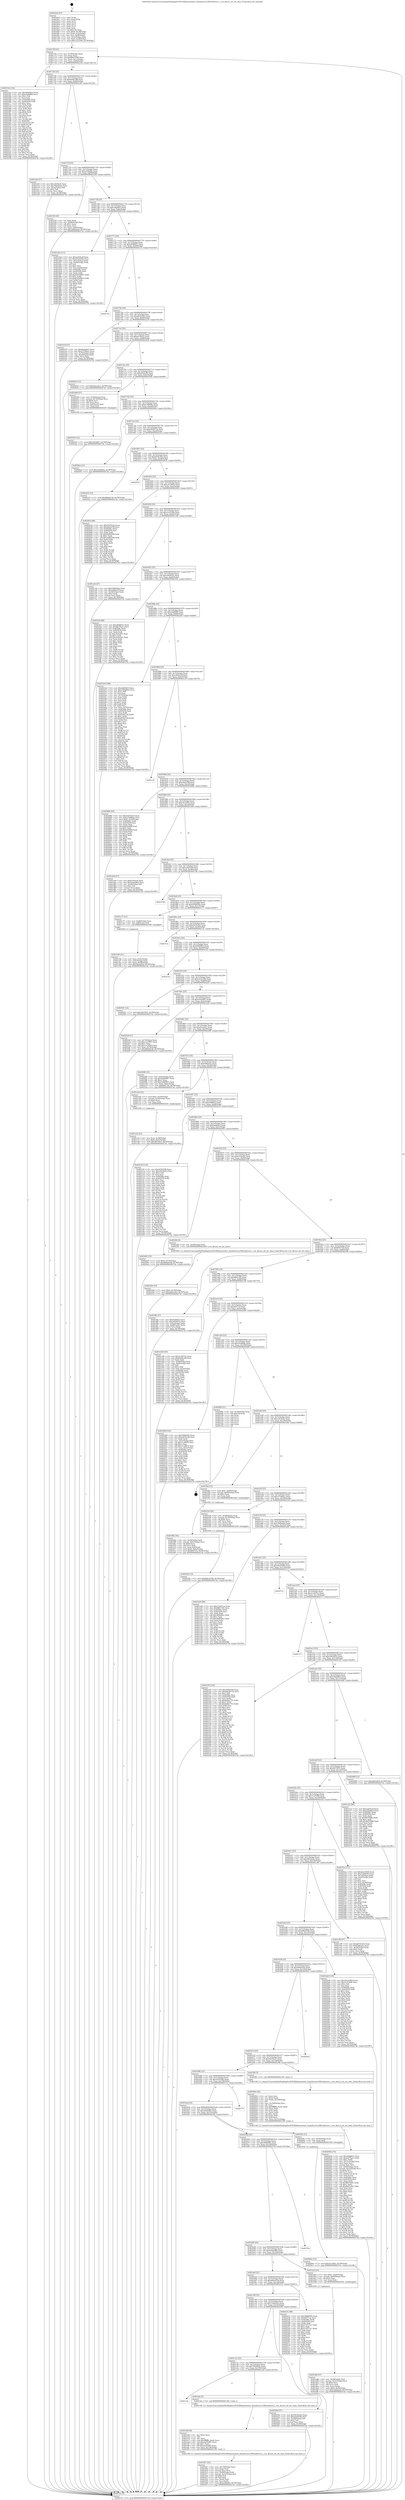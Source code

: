 digraph "0x4016e0" {
  label = "0x4016e0 (/mnt/c/Users/mathe/Desktop/tcc/POCII/binaries/extr_linuxdriverss390ciodevice.c_ccw_device_set_int_class_Final-ollvm.out::main(0))"
  labelloc = "t"
  node[shape=record]

  Entry [label="",width=0.3,height=0.3,shape=circle,fillcolor=black,style=filled]
  "0x40170f" [label="{
     0x40170f [23]\l
     | [instrs]\l
     &nbsp;&nbsp;0x40170f \<+3\>: mov -0x78(%rbp),%eax\l
     &nbsp;&nbsp;0x401712 \<+2\>: mov %eax,%ecx\l
     &nbsp;&nbsp;0x401714 \<+6\>: sub $0x8bb19780,%ecx\l
     &nbsp;&nbsp;0x40171a \<+3\>: mov %eax,-0x7c(%rbp)\l
     &nbsp;&nbsp;0x40171d \<+3\>: mov %ecx,-0x80(%rbp)\l
     &nbsp;&nbsp;0x401720 \<+6\>: je 000000000040235a \<main+0xc7a\>\l
  }"]
  "0x40235a" [label="{
     0x40235a [134]\l
     | [instrs]\l
     &nbsp;&nbsp;0x40235a \<+5\>: mov $0xd482861f,%eax\l
     &nbsp;&nbsp;0x40235f \<+5\>: mov $0xc4a89f96,%ecx\l
     &nbsp;&nbsp;0x402364 \<+2\>: mov $0x1,%dl\l
     &nbsp;&nbsp;0x402366 \<+2\>: xor %esi,%esi\l
     &nbsp;&nbsp;0x402368 \<+7\>: mov 0x40506c,%edi\l
     &nbsp;&nbsp;0x40236f \<+8\>: mov 0x405058,%r8d\l
     &nbsp;&nbsp;0x402377 \<+3\>: sub $0x1,%esi\l
     &nbsp;&nbsp;0x40237a \<+3\>: mov %edi,%r9d\l
     &nbsp;&nbsp;0x40237d \<+3\>: add %esi,%r9d\l
     &nbsp;&nbsp;0x402380 \<+4\>: imul %r9d,%edi\l
     &nbsp;&nbsp;0x402384 \<+3\>: and $0x1,%edi\l
     &nbsp;&nbsp;0x402387 \<+3\>: cmp $0x0,%edi\l
     &nbsp;&nbsp;0x40238a \<+4\>: sete %r10b\l
     &nbsp;&nbsp;0x40238e \<+4\>: cmp $0xa,%r8d\l
     &nbsp;&nbsp;0x402392 \<+4\>: setl %r11b\l
     &nbsp;&nbsp;0x402396 \<+3\>: mov %r10b,%bl\l
     &nbsp;&nbsp;0x402399 \<+3\>: xor $0xff,%bl\l
     &nbsp;&nbsp;0x40239c \<+3\>: mov %r11b,%r14b\l
     &nbsp;&nbsp;0x40239f \<+4\>: xor $0xff,%r14b\l
     &nbsp;&nbsp;0x4023a3 \<+3\>: xor $0x1,%dl\l
     &nbsp;&nbsp;0x4023a6 \<+3\>: mov %bl,%r15b\l
     &nbsp;&nbsp;0x4023a9 \<+4\>: and $0xff,%r15b\l
     &nbsp;&nbsp;0x4023ad \<+3\>: and %dl,%r10b\l
     &nbsp;&nbsp;0x4023b0 \<+3\>: mov %r14b,%r12b\l
     &nbsp;&nbsp;0x4023b3 \<+4\>: and $0xff,%r12b\l
     &nbsp;&nbsp;0x4023b7 \<+3\>: and %dl,%r11b\l
     &nbsp;&nbsp;0x4023ba \<+3\>: or %r10b,%r15b\l
     &nbsp;&nbsp;0x4023bd \<+3\>: or %r11b,%r12b\l
     &nbsp;&nbsp;0x4023c0 \<+3\>: xor %r12b,%r15b\l
     &nbsp;&nbsp;0x4023c3 \<+3\>: or %r14b,%bl\l
     &nbsp;&nbsp;0x4023c6 \<+3\>: xor $0xff,%bl\l
     &nbsp;&nbsp;0x4023c9 \<+3\>: or $0x1,%dl\l
     &nbsp;&nbsp;0x4023cc \<+2\>: and %dl,%bl\l
     &nbsp;&nbsp;0x4023ce \<+3\>: or %bl,%r15b\l
     &nbsp;&nbsp;0x4023d1 \<+4\>: test $0x1,%r15b\l
     &nbsp;&nbsp;0x4023d5 \<+3\>: cmovne %ecx,%eax\l
     &nbsp;&nbsp;0x4023d8 \<+3\>: mov %eax,-0x78(%rbp)\l
     &nbsp;&nbsp;0x4023db \<+5\>: jmp 00000000004027dc \<main+0x10fc\>\l
  }"]
  "0x401726" [label="{
     0x401726 [25]\l
     | [instrs]\l
     &nbsp;&nbsp;0x401726 \<+5\>: jmp 000000000040172b \<main+0x4b\>\l
     &nbsp;&nbsp;0x40172b \<+3\>: mov -0x7c(%rbp),%eax\l
     &nbsp;&nbsp;0x40172e \<+5\>: sub $0x9a0dcc68,%eax\l
     &nbsp;&nbsp;0x401733 \<+6\>: mov %eax,-0x84(%rbp)\l
     &nbsp;&nbsp;0x401739 \<+6\>: je 0000000000401ebf \<main+0x7df\>\l
  }"]
  Exit [label="",width=0.3,height=0.3,shape=circle,fillcolor=black,style=filled,peripheries=2]
  "0x401ebf" [label="{
     0x401ebf [27]\l
     | [instrs]\l
     &nbsp;&nbsp;0x401ebf \<+5\>: mov $0x1267fe32,%eax\l
     &nbsp;&nbsp;0x401ec4 \<+5\>: mov $0x76020b4c,%ecx\l
     &nbsp;&nbsp;0x401ec9 \<+3\>: mov -0x2a(%rbp),%dl\l
     &nbsp;&nbsp;0x401ecc \<+3\>: test $0x1,%dl\l
     &nbsp;&nbsp;0x401ecf \<+3\>: cmovne %ecx,%eax\l
     &nbsp;&nbsp;0x401ed2 \<+3\>: mov %eax,-0x78(%rbp)\l
     &nbsp;&nbsp;0x401ed5 \<+5\>: jmp 00000000004027dc \<main+0x10fc\>\l
  }"]
  "0x40173f" [label="{
     0x40173f [25]\l
     | [instrs]\l
     &nbsp;&nbsp;0x40173f \<+5\>: jmp 0000000000401744 \<main+0x64\>\l
     &nbsp;&nbsp;0x401744 \<+3\>: mov -0x7c(%rbp),%eax\l
     &nbsp;&nbsp;0x401747 \<+5\>: sub $0xa249adfc,%eax\l
     &nbsp;&nbsp;0x40174c \<+6\>: mov %eax,-0x88(%rbp)\l
     &nbsp;&nbsp;0x401752 \<+6\>: je 0000000000401f34 \<main+0x854\>\l
  }"]
  "0x40260a" [label="{
     0x40260a [12]\l
     | [instrs]\l
     &nbsp;&nbsp;0x40260a \<+7\>: movl $0xc0134fa5,-0x78(%rbp)\l
     &nbsp;&nbsp;0x402611 \<+5\>: jmp 00000000004027dc \<main+0x10fc\>\l
  }"]
  "0x401f34" [label="{
     0x401f34 [25]\l
     | [instrs]\l
     &nbsp;&nbsp;0x401f34 \<+2\>: xor %eax,%eax\l
     &nbsp;&nbsp;0x401f36 \<+3\>: mov -0x64(%rbp),%ecx\l
     &nbsp;&nbsp;0x401f39 \<+3\>: sub $0x1,%eax\l
     &nbsp;&nbsp;0x401f3c \<+2\>: sub %eax,%ecx\l
     &nbsp;&nbsp;0x401f3e \<+3\>: mov %ecx,-0x64(%rbp)\l
     &nbsp;&nbsp;0x401f41 \<+7\>: movl $0x18d0aa2d,-0x78(%rbp)\l
     &nbsp;&nbsp;0x401f48 \<+5\>: jmp 00000000004027dc \<main+0x10fc\>\l
  }"]
  "0x401758" [label="{
     0x401758 [25]\l
     | [instrs]\l
     &nbsp;&nbsp;0x401758 \<+5\>: jmp 000000000040175d \<main+0x7d\>\l
     &nbsp;&nbsp;0x40175d \<+3\>: mov -0x7c(%rbp),%eax\l
     &nbsp;&nbsp;0x401760 \<+5\>: sub $0xa5fad6a3,%eax\l
     &nbsp;&nbsp;0x401765 \<+6\>: mov %eax,-0x8c(%rbp)\l
     &nbsp;&nbsp;0x40176b \<+6\>: je 0000000000401d3a \<main+0x65a\>\l
  }"]
  "0x4025d3" [label="{
     0x4025d3 [12]\l
     | [instrs]\l
     &nbsp;&nbsp;0x4025d3 \<+7\>: movl $0xe543a947,-0x78(%rbp)\l
     &nbsp;&nbsp;0x4025da \<+5\>: jmp 00000000004027dc \<main+0x10fc\>\l
  }"]
  "0x401d3a" [label="{
     0x401d3a [111]\l
     | [instrs]\l
     &nbsp;&nbsp;0x401d3a \<+5\>: mov $0xced25aaf,%eax\l
     &nbsp;&nbsp;0x401d3f \<+5\>: mov $0xc91c6352,%ecx\l
     &nbsp;&nbsp;0x401d44 \<+3\>: mov -0x5c(%rbp),%edx\l
     &nbsp;&nbsp;0x401d47 \<+3\>: cmp -0x50(%rbp),%edx\l
     &nbsp;&nbsp;0x401d4a \<+4\>: setl %sil\l
     &nbsp;&nbsp;0x401d4e \<+4\>: and $0x1,%sil\l
     &nbsp;&nbsp;0x401d52 \<+4\>: mov %sil,-0x2b(%rbp)\l
     &nbsp;&nbsp;0x401d56 \<+7\>: mov 0x40506c,%edx\l
     &nbsp;&nbsp;0x401d5d \<+7\>: mov 0x405058,%edi\l
     &nbsp;&nbsp;0x401d64 \<+3\>: mov %edx,%r8d\l
     &nbsp;&nbsp;0x401d67 \<+7\>: add $0x63030863,%r8d\l
     &nbsp;&nbsp;0x401d6e \<+4\>: sub $0x1,%r8d\l
     &nbsp;&nbsp;0x401d72 \<+7\>: sub $0x63030863,%r8d\l
     &nbsp;&nbsp;0x401d79 \<+4\>: imul %r8d,%edx\l
     &nbsp;&nbsp;0x401d7d \<+3\>: and $0x1,%edx\l
     &nbsp;&nbsp;0x401d80 \<+3\>: cmp $0x0,%edx\l
     &nbsp;&nbsp;0x401d83 \<+4\>: sete %sil\l
     &nbsp;&nbsp;0x401d87 \<+3\>: cmp $0xa,%edi\l
     &nbsp;&nbsp;0x401d8a \<+4\>: setl %r9b\l
     &nbsp;&nbsp;0x401d8e \<+3\>: mov %sil,%r10b\l
     &nbsp;&nbsp;0x401d91 \<+3\>: and %r9b,%r10b\l
     &nbsp;&nbsp;0x401d94 \<+3\>: xor %r9b,%sil\l
     &nbsp;&nbsp;0x401d97 \<+3\>: or %sil,%r10b\l
     &nbsp;&nbsp;0x401d9a \<+4\>: test $0x1,%r10b\l
     &nbsp;&nbsp;0x401d9e \<+3\>: cmovne %ecx,%eax\l
     &nbsp;&nbsp;0x401da1 \<+3\>: mov %eax,-0x78(%rbp)\l
     &nbsp;&nbsp;0x401da4 \<+5\>: jmp 00000000004027dc \<main+0x10fc\>\l
  }"]
  "0x401771" [label="{
     0x401771 [25]\l
     | [instrs]\l
     &nbsp;&nbsp;0x401771 \<+5\>: jmp 0000000000401776 \<main+0x96\>\l
     &nbsp;&nbsp;0x401776 \<+3\>: mov -0x7c(%rbp),%eax\l
     &nbsp;&nbsp;0x401779 \<+5\>: sub $0xa6fd6631,%eax\l
     &nbsp;&nbsp;0x40177e \<+6\>: mov %eax,-0x90(%rbp)\l
     &nbsp;&nbsp;0x401784 \<+6\>: je 0000000000402723 \<main+0x1043\>\l
  }"]
  "0x40234e" [label="{
     0x40234e [12]\l
     | [instrs]\l
     &nbsp;&nbsp;0x40234e \<+7\>: movl $0x8bb19780,-0x78(%rbp)\l
     &nbsp;&nbsp;0x402355 \<+5\>: jmp 00000000004027dc \<main+0x10fc\>\l
  }"]
  "0x402723" [label="{
     0x402723\l
  }", style=dashed]
  "0x40178a" [label="{
     0x40178a [25]\l
     | [instrs]\l
     &nbsp;&nbsp;0x40178a \<+5\>: jmp 000000000040178f \<main+0xaf\>\l
     &nbsp;&nbsp;0x40178f \<+3\>: mov -0x7c(%rbp),%eax\l
     &nbsp;&nbsp;0x401792 \<+5\>: sub $0xabb5cb93,%eax\l
     &nbsp;&nbsp;0x401797 \<+6\>: mov %eax,-0x94(%rbp)\l
     &nbsp;&nbsp;0x40179d \<+6\>: je 0000000000402319 \<main+0xc39\>\l
  }"]
  "0x402306" [label="{
     0x402306 [19]\l
     | [instrs]\l
     &nbsp;&nbsp;0x402306 \<+7\>: movl $0x0,-0x70(%rbp)\l
     &nbsp;&nbsp;0x40230d \<+7\>: movl $0xabb5cb93,-0x78(%rbp)\l
     &nbsp;&nbsp;0x402314 \<+5\>: jmp 00000000004027dc \<main+0x10fc\>\l
  }"]
  "0x402319" [label="{
     0x402319 [27]\l
     | [instrs]\l
     &nbsp;&nbsp;0x402319 \<+5\>: mov $0xfbabb8a3,%eax\l
     &nbsp;&nbsp;0x40231e \<+5\>: mov $0x157d8acc,%ecx\l
     &nbsp;&nbsp;0x402323 \<+3\>: mov -0x70(%rbp),%edx\l
     &nbsp;&nbsp;0x402326 \<+3\>: cmp -0x50(%rbp),%edx\l
     &nbsp;&nbsp;0x402329 \<+3\>: cmovl %ecx,%eax\l
     &nbsp;&nbsp;0x40232c \<+3\>: mov %eax,-0x78(%rbp)\l
     &nbsp;&nbsp;0x40232f \<+5\>: jmp 00000000004027dc \<main+0x10fc\>\l
  }"]
  "0x4017a3" [label="{
     0x4017a3 [25]\l
     | [instrs]\l
     &nbsp;&nbsp;0x4017a3 \<+5\>: jmp 00000000004017a8 \<main+0xc8\>\l
     &nbsp;&nbsp;0x4017a8 \<+3\>: mov -0x7c(%rbp),%eax\l
     &nbsp;&nbsp;0x4017ab \<+5\>: sub $0xaef79e2c,%eax\l
     &nbsp;&nbsp;0x4017b0 \<+6\>: mov %eax,-0x98(%rbp)\l
     &nbsp;&nbsp;0x4017b6 \<+6\>: je 00000000004020e4 \<main+0xa04\>\l
  }"]
  "0x402036" [label="{
     0x402036 [174]\l
     | [instrs]\l
     &nbsp;&nbsp;0x402036 \<+5\>: mov $0xa6fd6631,%ecx\l
     &nbsp;&nbsp;0x40203b \<+5\>: mov $0xaef79e2c,%edx\l
     &nbsp;&nbsp;0x402040 \<+3\>: mov $0x1,%r8b\l
     &nbsp;&nbsp;0x402043 \<+6\>: mov -0x15c(%rbp),%esi\l
     &nbsp;&nbsp;0x402049 \<+3\>: imul %eax,%esi\l
     &nbsp;&nbsp;0x40204c \<+3\>: movslq %esi,%r9\l
     &nbsp;&nbsp;0x40204f \<+4\>: mov -0x58(%rbp),%r10\l
     &nbsp;&nbsp;0x402053 \<+4\>: movslq -0x5c(%rbp),%r11\l
     &nbsp;&nbsp;0x402057 \<+4\>: shl $0x4,%r11\l
     &nbsp;&nbsp;0x40205b \<+3\>: add %r11,%r10\l
     &nbsp;&nbsp;0x40205e \<+4\>: mov 0x8(%r10),%r10\l
     &nbsp;&nbsp;0x402062 \<+3\>: mov %r9,(%r10)\l
     &nbsp;&nbsp;0x402065 \<+7\>: mov 0x40506c,%eax\l
     &nbsp;&nbsp;0x40206c \<+7\>: mov 0x405058,%esi\l
     &nbsp;&nbsp;0x402073 \<+2\>: mov %eax,%edi\l
     &nbsp;&nbsp;0x402075 \<+6\>: sub $0xf6d7a061,%edi\l
     &nbsp;&nbsp;0x40207b \<+3\>: sub $0x1,%edi\l
     &nbsp;&nbsp;0x40207e \<+6\>: add $0xf6d7a061,%edi\l
     &nbsp;&nbsp;0x402084 \<+3\>: imul %edi,%eax\l
     &nbsp;&nbsp;0x402087 \<+3\>: and $0x1,%eax\l
     &nbsp;&nbsp;0x40208a \<+3\>: cmp $0x0,%eax\l
     &nbsp;&nbsp;0x40208d \<+3\>: sete %bl\l
     &nbsp;&nbsp;0x402090 \<+3\>: cmp $0xa,%esi\l
     &nbsp;&nbsp;0x402093 \<+4\>: setl %r14b\l
     &nbsp;&nbsp;0x402097 \<+3\>: mov %bl,%r15b\l
     &nbsp;&nbsp;0x40209a \<+4\>: xor $0xff,%r15b\l
     &nbsp;&nbsp;0x40209e \<+3\>: mov %r14b,%r12b\l
     &nbsp;&nbsp;0x4020a1 \<+4\>: xor $0xff,%r12b\l
     &nbsp;&nbsp;0x4020a5 \<+4\>: xor $0x1,%r8b\l
     &nbsp;&nbsp;0x4020a9 \<+3\>: mov %r15b,%r13b\l
     &nbsp;&nbsp;0x4020ac \<+4\>: and $0xff,%r13b\l
     &nbsp;&nbsp;0x4020b0 \<+3\>: and %r8b,%bl\l
     &nbsp;&nbsp;0x4020b3 \<+3\>: mov %r12b,%al\l
     &nbsp;&nbsp;0x4020b6 \<+2\>: and $0xff,%al\l
     &nbsp;&nbsp;0x4020b8 \<+3\>: and %r8b,%r14b\l
     &nbsp;&nbsp;0x4020bb \<+3\>: or %bl,%r13b\l
     &nbsp;&nbsp;0x4020be \<+3\>: or %r14b,%al\l
     &nbsp;&nbsp;0x4020c1 \<+3\>: xor %al,%r13b\l
     &nbsp;&nbsp;0x4020c4 \<+3\>: or %r12b,%r15b\l
     &nbsp;&nbsp;0x4020c7 \<+4\>: xor $0xff,%r15b\l
     &nbsp;&nbsp;0x4020cb \<+4\>: or $0x1,%r8b\l
     &nbsp;&nbsp;0x4020cf \<+3\>: and %r8b,%r15b\l
     &nbsp;&nbsp;0x4020d2 \<+3\>: or %r15b,%r13b\l
     &nbsp;&nbsp;0x4020d5 \<+4\>: test $0x1,%r13b\l
     &nbsp;&nbsp;0x4020d9 \<+3\>: cmovne %edx,%ecx\l
     &nbsp;&nbsp;0x4020dc \<+3\>: mov %ecx,-0x78(%rbp)\l
     &nbsp;&nbsp;0x4020df \<+5\>: jmp 00000000004027dc \<main+0x10fc\>\l
  }"]
  "0x4020e4" [label="{
     0x4020e4 [12]\l
     | [instrs]\l
     &nbsp;&nbsp;0x4020e4 \<+7\>: movl $0xefa1a4e1,-0x78(%rbp)\l
     &nbsp;&nbsp;0x4020eb \<+5\>: jmp 00000000004027dc \<main+0x10fc\>\l
  }"]
  "0x4017bc" [label="{
     0x4017bc [25]\l
     | [instrs]\l
     &nbsp;&nbsp;0x4017bc \<+5\>: jmp 00000000004017c1 \<main+0xe1\>\l
     &nbsp;&nbsp;0x4017c1 \<+3\>: mov -0x7c(%rbp),%eax\l
     &nbsp;&nbsp;0x4017c4 \<+5\>: sub $0xafc6d189,%eax\l
     &nbsp;&nbsp;0x4017c9 \<+6\>: mov %eax,-0x9c(%rbp)\l
     &nbsp;&nbsp;0x4017cf \<+6\>: je 00000000004025b8 \<main+0xed8\>\l
  }"]
  "0x402002" [label="{
     0x402002 [52]\l
     | [instrs]\l
     &nbsp;&nbsp;0x402002 \<+2\>: xor %ecx,%ecx\l
     &nbsp;&nbsp;0x402004 \<+5\>: mov $0x2,%edx\l
     &nbsp;&nbsp;0x402009 \<+6\>: mov %edx,-0x158(%rbp)\l
     &nbsp;&nbsp;0x40200f \<+1\>: cltd\l
     &nbsp;&nbsp;0x402010 \<+6\>: mov -0x158(%rbp),%esi\l
     &nbsp;&nbsp;0x402016 \<+2\>: idiv %esi\l
     &nbsp;&nbsp;0x402018 \<+6\>: imul $0xfffffffe,%edx,%edx\l
     &nbsp;&nbsp;0x40201e \<+2\>: mov %ecx,%edi\l
     &nbsp;&nbsp;0x402020 \<+2\>: sub %edx,%edi\l
     &nbsp;&nbsp;0x402022 \<+2\>: mov %ecx,%edx\l
     &nbsp;&nbsp;0x402024 \<+3\>: sub $0x1,%edx\l
     &nbsp;&nbsp;0x402027 \<+2\>: add %edx,%edi\l
     &nbsp;&nbsp;0x402029 \<+2\>: sub %edi,%ecx\l
     &nbsp;&nbsp;0x40202b \<+6\>: mov %ecx,-0x15c(%rbp)\l
     &nbsp;&nbsp;0x402031 \<+5\>: call 0000000000401160 \<next_i\>\l
     | [calls]\l
     &nbsp;&nbsp;0x401160 \{1\} (/mnt/c/Users/mathe/Desktop/tcc/POCII/binaries/extr_linuxdriverss390ciodevice.c_ccw_device_set_int_class_Final-ollvm.out::next_i)\l
  }"]
  "0x4025b8" [label="{
     0x4025b8 [27]\l
     | [instrs]\l
     &nbsp;&nbsp;0x4025b8 \<+4\>: mov -0x58(%rbp),%rax\l
     &nbsp;&nbsp;0x4025bc \<+4\>: movslq -0x74(%rbp),%rcx\l
     &nbsp;&nbsp;0x4025c0 \<+4\>: shl $0x4,%rcx\l
     &nbsp;&nbsp;0x4025c4 \<+3\>: add %rcx,%rax\l
     &nbsp;&nbsp;0x4025c7 \<+4\>: mov 0x8(%rax),%rax\l
     &nbsp;&nbsp;0x4025cb \<+3\>: mov %rax,%rdi\l
     &nbsp;&nbsp;0x4025ce \<+5\>: call 0000000000401030 \<free@plt\>\l
     | [calls]\l
     &nbsp;&nbsp;0x401030 \{1\} (unknown)\l
  }"]
  "0x4017d5" [label="{
     0x4017d5 [25]\l
     | [instrs]\l
     &nbsp;&nbsp;0x4017d5 \<+5\>: jmp 00000000004017da \<main+0xfa\>\l
     &nbsp;&nbsp;0x4017da \<+3\>: mov -0x7c(%rbp),%eax\l
     &nbsp;&nbsp;0x4017dd \<+5\>: sub $0xb158064a,%eax\l
     &nbsp;&nbsp;0x4017e2 \<+6\>: mov %eax,-0xa0(%rbp)\l
     &nbsp;&nbsp;0x4017e8 \<+6\>: je 00000000004026ea \<main+0x100a\>\l
  }"]
  "0x401f64" [label="{
     0x401f64 [38]\l
     | [instrs]\l
     &nbsp;&nbsp;0x401f64 \<+4\>: mov -0x58(%rbp),%rdi\l
     &nbsp;&nbsp;0x401f68 \<+4\>: movslq -0x5c(%rbp),%rcx\l
     &nbsp;&nbsp;0x401f6c \<+4\>: shl $0x4,%rcx\l
     &nbsp;&nbsp;0x401f70 \<+3\>: add %rcx,%rdi\l
     &nbsp;&nbsp;0x401f73 \<+4\>: mov %rax,0x8(%rdi)\l
     &nbsp;&nbsp;0x401f77 \<+7\>: movl $0x0,-0x6c(%rbp)\l
     &nbsp;&nbsp;0x401f7e \<+7\>: movl $0xff3671f2,-0x78(%rbp)\l
     &nbsp;&nbsp;0x401f85 \<+5\>: jmp 00000000004027dc \<main+0x10fc\>\l
  }"]
  "0x4026ea" [label="{
     0x4026ea [12]\l
     | [instrs]\l
     &nbsp;&nbsp;0x4026ea \<+7\>: movl $0x1024f6da,-0x78(%rbp)\l
     &nbsp;&nbsp;0x4026f1 \<+5\>: jmp 00000000004027dc \<main+0x10fc\>\l
  }"]
  "0x4017ee" [label="{
     0x4017ee [25]\l
     | [instrs]\l
     &nbsp;&nbsp;0x4017ee \<+5\>: jmp 00000000004017f3 \<main+0x113\>\l
     &nbsp;&nbsp;0x4017f3 \<+3\>: mov -0x7c(%rbp),%eax\l
     &nbsp;&nbsp;0x4017f6 \<+5\>: sub $0xb462871b,%eax\l
     &nbsp;&nbsp;0x4017fb \<+6\>: mov %eax,-0xa4(%rbp)\l
     &nbsp;&nbsp;0x401801 \<+6\>: je 0000000000402225 \<main+0xb45\>\l
  }"]
  "0x401f07" [label="{
     0x401f07 [45]\l
     | [instrs]\l
     &nbsp;&nbsp;0x401f07 \<+6\>: mov -0x154(%rbp),%ecx\l
     &nbsp;&nbsp;0x401f0d \<+3\>: imul %eax,%ecx\l
     &nbsp;&nbsp;0x401f10 \<+3\>: movslq %ecx,%rsi\l
     &nbsp;&nbsp;0x401f13 \<+4\>: mov -0x58(%rbp),%rdi\l
     &nbsp;&nbsp;0x401f17 \<+4\>: movslq -0x5c(%rbp),%r8\l
     &nbsp;&nbsp;0x401f1b \<+4\>: shl $0x4,%r8\l
     &nbsp;&nbsp;0x401f1f \<+3\>: add %r8,%rdi\l
     &nbsp;&nbsp;0x401f22 \<+3\>: mov (%rdi),%rdi\l
     &nbsp;&nbsp;0x401f25 \<+3\>: mov %rsi,(%rdi)\l
     &nbsp;&nbsp;0x401f28 \<+7\>: movl $0xa249adfc,-0x78(%rbp)\l
     &nbsp;&nbsp;0x401f2f \<+5\>: jmp 00000000004027dc \<main+0x10fc\>\l
  }"]
  "0x402225" [label="{
     0x402225 [12]\l
     | [instrs]\l
     &nbsp;&nbsp;0x402225 \<+7\>: movl $0x606e6136,-0x78(%rbp)\l
     &nbsp;&nbsp;0x40222c \<+5\>: jmp 00000000004027dc \<main+0x10fc\>\l
  }"]
  "0x401807" [label="{
     0x401807 [25]\l
     | [instrs]\l
     &nbsp;&nbsp;0x401807 \<+5\>: jmp 000000000040180c \<main+0x12c\>\l
     &nbsp;&nbsp;0x40180c \<+3\>: mov -0x7c(%rbp),%eax\l
     &nbsp;&nbsp;0x40180f \<+5\>: sub $0xb879c2b3,%eax\l
     &nbsp;&nbsp;0x401814 \<+6\>: mov %eax,-0xa8(%rbp)\l
     &nbsp;&nbsp;0x40181a \<+6\>: je 0000000000402616 \<main+0xf36\>\l
  }"]
  "0x401edf" [label="{
     0x401edf [40]\l
     | [instrs]\l
     &nbsp;&nbsp;0x401edf \<+5\>: mov $0x2,%ecx\l
     &nbsp;&nbsp;0x401ee4 \<+1\>: cltd\l
     &nbsp;&nbsp;0x401ee5 \<+2\>: idiv %ecx\l
     &nbsp;&nbsp;0x401ee7 \<+6\>: imul $0xfffffffe,%edx,%ecx\l
     &nbsp;&nbsp;0x401eed \<+6\>: sub $0xaac92d85,%ecx\l
     &nbsp;&nbsp;0x401ef3 \<+3\>: add $0x1,%ecx\l
     &nbsp;&nbsp;0x401ef6 \<+6\>: add $0xaac92d85,%ecx\l
     &nbsp;&nbsp;0x401efc \<+6\>: mov %ecx,-0x154(%rbp)\l
     &nbsp;&nbsp;0x401f02 \<+5\>: call 0000000000401160 \<next_i\>\l
     | [calls]\l
     &nbsp;&nbsp;0x401160 \{1\} (/mnt/c/Users/mathe/Desktop/tcc/POCII/binaries/extr_linuxdriverss390ciodevice.c_ccw_device_set_int_class_Final-ollvm.out::next_i)\l
  }"]
  "0x402616" [label="{
     0x402616\l
  }", style=dashed]
  "0x401820" [label="{
     0x401820 [25]\l
     | [instrs]\l
     &nbsp;&nbsp;0x401820 \<+5\>: jmp 0000000000401825 \<main+0x145\>\l
     &nbsp;&nbsp;0x401825 \<+3\>: mov -0x7c(%rbp),%eax\l
     &nbsp;&nbsp;0x401828 \<+5\>: sub $0xc0134fa5,%eax\l
     &nbsp;&nbsp;0x40182d \<+6\>: mov %eax,-0xac(%rbp)\l
     &nbsp;&nbsp;0x401833 \<+6\>: je 0000000000402633 \<main+0xf53\>\l
  }"]
  "0x401c3a" [label="{
     0x401c3a\l
  }", style=dashed]
  "0x402633" [label="{
     0x402633 [88]\l
     | [instrs]\l
     &nbsp;&nbsp;0x402633 \<+5\>: mov $0xd3d7bcb3,%eax\l
     &nbsp;&nbsp;0x402638 \<+5\>: mov $0xc645a70f,%ecx\l
     &nbsp;&nbsp;0x40263d \<+7\>: mov 0x40506c,%edx\l
     &nbsp;&nbsp;0x402644 \<+7\>: mov 0x405058,%esi\l
     &nbsp;&nbsp;0x40264b \<+2\>: mov %edx,%edi\l
     &nbsp;&nbsp;0x40264d \<+6\>: sub $0x2a90d584,%edi\l
     &nbsp;&nbsp;0x402653 \<+3\>: sub $0x1,%edi\l
     &nbsp;&nbsp;0x402656 \<+6\>: add $0x2a90d584,%edi\l
     &nbsp;&nbsp;0x40265c \<+3\>: imul %edi,%edx\l
     &nbsp;&nbsp;0x40265f \<+3\>: and $0x1,%edx\l
     &nbsp;&nbsp;0x402662 \<+3\>: cmp $0x0,%edx\l
     &nbsp;&nbsp;0x402665 \<+4\>: sete %r8b\l
     &nbsp;&nbsp;0x402669 \<+3\>: cmp $0xa,%esi\l
     &nbsp;&nbsp;0x40266c \<+4\>: setl %r9b\l
     &nbsp;&nbsp;0x402670 \<+3\>: mov %r8b,%r10b\l
     &nbsp;&nbsp;0x402673 \<+3\>: and %r9b,%r10b\l
     &nbsp;&nbsp;0x402676 \<+3\>: xor %r9b,%r8b\l
     &nbsp;&nbsp;0x402679 \<+3\>: or %r8b,%r10b\l
     &nbsp;&nbsp;0x40267c \<+4\>: test $0x1,%r10b\l
     &nbsp;&nbsp;0x402680 \<+3\>: cmovne %ecx,%eax\l
     &nbsp;&nbsp;0x402683 \<+3\>: mov %eax,-0x78(%rbp)\l
     &nbsp;&nbsp;0x402686 \<+5\>: jmp 00000000004027dc \<main+0x10fc\>\l
  }"]
  "0x401839" [label="{
     0x401839 [25]\l
     | [instrs]\l
     &nbsp;&nbsp;0x401839 \<+5\>: jmp 000000000040183e \<main+0x15e\>\l
     &nbsp;&nbsp;0x40183e \<+3\>: mov -0x7c(%rbp),%eax\l
     &nbsp;&nbsp;0x401841 \<+5\>: sub $0xc3c23166,%eax\l
     &nbsp;&nbsp;0x401846 \<+6\>: mov %eax,-0xb0(%rbp)\l
     &nbsp;&nbsp;0x40184c \<+6\>: je 0000000000401c44 \<main+0x564\>\l
  }"]
  "0x401eda" [label="{
     0x401eda [5]\l
     | [instrs]\l
     &nbsp;&nbsp;0x401eda \<+5\>: call 0000000000401160 \<next_i\>\l
     | [calls]\l
     &nbsp;&nbsp;0x401160 \{1\} (/mnt/c/Users/mathe/Desktop/tcc/POCII/binaries/extr_linuxdriverss390ciodevice.c_ccw_device_set_int_class_Final-ollvm.out::next_i)\l
  }"]
  "0x401c44" [label="{
     0x401c44 [27]\l
     | [instrs]\l
     &nbsp;&nbsp;0x401c44 \<+5\>: mov $0xd38b65bb,%eax\l
     &nbsp;&nbsp;0x401c49 \<+5\>: mov $0xc4b6a33f,%ecx\l
     &nbsp;&nbsp;0x401c4e \<+3\>: mov -0x34(%rbp),%edx\l
     &nbsp;&nbsp;0x401c51 \<+3\>: cmp $0x2,%edx\l
     &nbsp;&nbsp;0x401c54 \<+3\>: cmovne %ecx,%eax\l
     &nbsp;&nbsp;0x401c57 \<+3\>: mov %eax,-0x78(%rbp)\l
     &nbsp;&nbsp;0x401c5a \<+5\>: jmp 00000000004027dc \<main+0x10fc\>\l
  }"]
  "0x401852" [label="{
     0x401852 [25]\l
     | [instrs]\l
     &nbsp;&nbsp;0x401852 \<+5\>: jmp 0000000000401857 \<main+0x177\>\l
     &nbsp;&nbsp;0x401857 \<+3\>: mov -0x7c(%rbp),%eax\l
     &nbsp;&nbsp;0x40185a \<+5\>: sub $0xc49345ca,%eax\l
     &nbsp;&nbsp;0x40185f \<+6\>: mov %eax,-0xb4(%rbp)\l
     &nbsp;&nbsp;0x401865 \<+6\>: je 0000000000401fa5 \<main+0x8c5\>\l
  }"]
  "0x4027dc" [label="{
     0x4027dc [5]\l
     | [instrs]\l
     &nbsp;&nbsp;0x4027dc \<+5\>: jmp 000000000040170f \<main+0x2f\>\l
  }"]
  "0x4016e0" [label="{
     0x4016e0 [47]\l
     | [instrs]\l
     &nbsp;&nbsp;0x4016e0 \<+1\>: push %rbp\l
     &nbsp;&nbsp;0x4016e1 \<+3\>: mov %rsp,%rbp\l
     &nbsp;&nbsp;0x4016e4 \<+2\>: push %r15\l
     &nbsp;&nbsp;0x4016e6 \<+2\>: push %r14\l
     &nbsp;&nbsp;0x4016e8 \<+2\>: push %r13\l
     &nbsp;&nbsp;0x4016ea \<+2\>: push %r12\l
     &nbsp;&nbsp;0x4016ec \<+1\>: push %rbx\l
     &nbsp;&nbsp;0x4016ed \<+7\>: sub $0x138,%rsp\l
     &nbsp;&nbsp;0x4016f4 \<+7\>: movl $0x0,-0x38(%rbp)\l
     &nbsp;&nbsp;0x4016fb \<+3\>: mov %edi,-0x3c(%rbp)\l
     &nbsp;&nbsp;0x4016fe \<+4\>: mov %rsi,-0x48(%rbp)\l
     &nbsp;&nbsp;0x401702 \<+3\>: mov -0x3c(%rbp),%edi\l
     &nbsp;&nbsp;0x401705 \<+3\>: mov %edi,-0x34(%rbp)\l
     &nbsp;&nbsp;0x401708 \<+7\>: movl $0xc3c23166,-0x78(%rbp)\l
  }"]
  "0x401c21" [label="{
     0x401c21 [25]\l
     | [instrs]\l
     &nbsp;&nbsp;0x401c21 \<+5\>: jmp 0000000000401c26 \<main+0x546\>\l
     &nbsp;&nbsp;0x401c26 \<+3\>: mov -0x7c(%rbp),%eax\l
     &nbsp;&nbsp;0x401c29 \<+5\>: sub $0x76020b4c,%eax\l
     &nbsp;&nbsp;0x401c2e \<+6\>: mov %eax,-0x150(%rbp)\l
     &nbsp;&nbsp;0x401c34 \<+6\>: je 0000000000401eda \<main+0x7fa\>\l
  }"]
  "0x401fa5" [label="{
     0x401fa5 [88]\l
     | [instrs]\l
     &nbsp;&nbsp;0x401fa5 \<+5\>: mov $0xa6fd6631,%eax\l
     &nbsp;&nbsp;0x401faa \<+5\>: mov $0x4fa79a31,%ecx\l
     &nbsp;&nbsp;0x401faf \<+7\>: mov 0x40506c,%edx\l
     &nbsp;&nbsp;0x401fb6 \<+7\>: mov 0x405058,%esi\l
     &nbsp;&nbsp;0x401fbd \<+2\>: mov %edx,%edi\l
     &nbsp;&nbsp;0x401fbf \<+6\>: sub $0x1fc0a201,%edi\l
     &nbsp;&nbsp;0x401fc5 \<+3\>: sub $0x1,%edi\l
     &nbsp;&nbsp;0x401fc8 \<+6\>: add $0x1fc0a201,%edi\l
     &nbsp;&nbsp;0x401fce \<+3\>: imul %edi,%edx\l
     &nbsp;&nbsp;0x401fd1 \<+3\>: and $0x1,%edx\l
     &nbsp;&nbsp;0x401fd4 \<+3\>: cmp $0x0,%edx\l
     &nbsp;&nbsp;0x401fd7 \<+4\>: sete %r8b\l
     &nbsp;&nbsp;0x401fdb \<+3\>: cmp $0xa,%esi\l
     &nbsp;&nbsp;0x401fde \<+4\>: setl %r9b\l
     &nbsp;&nbsp;0x401fe2 \<+3\>: mov %r8b,%r10b\l
     &nbsp;&nbsp;0x401fe5 \<+3\>: and %r9b,%r10b\l
     &nbsp;&nbsp;0x401fe8 \<+3\>: xor %r9b,%r8b\l
     &nbsp;&nbsp;0x401feb \<+3\>: or %r8b,%r10b\l
     &nbsp;&nbsp;0x401fee \<+4\>: test $0x1,%r10b\l
     &nbsp;&nbsp;0x401ff2 \<+3\>: cmovne %ecx,%eax\l
     &nbsp;&nbsp;0x401ff5 \<+3\>: mov %eax,-0x78(%rbp)\l
     &nbsp;&nbsp;0x401ff8 \<+5\>: jmp 00000000004027dc \<main+0x10fc\>\l
  }"]
  "0x40186b" [label="{
     0x40186b [25]\l
     | [instrs]\l
     &nbsp;&nbsp;0x40186b \<+5\>: jmp 0000000000401870 \<main+0x190\>\l
     &nbsp;&nbsp;0x401870 \<+3\>: mov -0x7c(%rbp),%eax\l
     &nbsp;&nbsp;0x401873 \<+5\>: sub $0xc4a89f96,%eax\l
     &nbsp;&nbsp;0x401878 \<+6\>: mov %eax,-0xb8(%rbp)\l
     &nbsp;&nbsp;0x40187e \<+6\>: je 00000000004023e0 \<main+0xd00\>\l
  }"]
  "0x40259d" [label="{
     0x40259d [27]\l
     | [instrs]\l
     &nbsp;&nbsp;0x40259d \<+5\>: mov $0x563d5d2e,%eax\l
     &nbsp;&nbsp;0x4025a2 \<+5\>: mov $0xafc6d189,%ecx\l
     &nbsp;&nbsp;0x4025a7 \<+3\>: mov -0x29(%rbp),%dl\l
     &nbsp;&nbsp;0x4025aa \<+3\>: test $0x1,%dl\l
     &nbsp;&nbsp;0x4025ad \<+3\>: cmovne %ecx,%eax\l
     &nbsp;&nbsp;0x4025b0 \<+3\>: mov %eax,-0x78(%rbp)\l
     &nbsp;&nbsp;0x4025b3 \<+5\>: jmp 00000000004027dc \<main+0x10fc\>\l
  }"]
  "0x4023e0" [label="{
     0x4023e0 [169]\l
     | [instrs]\l
     &nbsp;&nbsp;0x4023e0 \<+5\>: mov $0xd482861f,%eax\l
     &nbsp;&nbsp;0x4023e5 \<+5\>: mov $0x23b6d8ed,%ecx\l
     &nbsp;&nbsp;0x4023ea \<+2\>: mov $0x1,%dl\l
     &nbsp;&nbsp;0x4023ec \<+2\>: xor %esi,%esi\l
     &nbsp;&nbsp;0x4023ee \<+3\>: mov -0x70(%rbp),%edi\l
     &nbsp;&nbsp;0x4023f1 \<+3\>: mov %esi,%r8d\l
     &nbsp;&nbsp;0x4023f4 \<+3\>: sub %edi,%r8d\l
     &nbsp;&nbsp;0x4023f7 \<+2\>: mov %esi,%edi\l
     &nbsp;&nbsp;0x4023f9 \<+3\>: sub $0x1,%edi\l
     &nbsp;&nbsp;0x4023fc \<+3\>: add %edi,%r8d\l
     &nbsp;&nbsp;0x4023ff \<+3\>: sub %r8d,%esi\l
     &nbsp;&nbsp;0x402402 \<+3\>: mov %esi,-0x70(%rbp)\l
     &nbsp;&nbsp;0x402405 \<+7\>: mov 0x40506c,%esi\l
     &nbsp;&nbsp;0x40240c \<+7\>: mov 0x405058,%edi\l
     &nbsp;&nbsp;0x402413 \<+3\>: mov %esi,%r8d\l
     &nbsp;&nbsp;0x402416 \<+7\>: sub $0xf536c104,%r8d\l
     &nbsp;&nbsp;0x40241d \<+4\>: sub $0x1,%r8d\l
     &nbsp;&nbsp;0x402421 \<+7\>: add $0xf536c104,%r8d\l
     &nbsp;&nbsp;0x402428 \<+4\>: imul %r8d,%esi\l
     &nbsp;&nbsp;0x40242c \<+3\>: and $0x1,%esi\l
     &nbsp;&nbsp;0x40242f \<+3\>: cmp $0x0,%esi\l
     &nbsp;&nbsp;0x402432 \<+4\>: sete %r9b\l
     &nbsp;&nbsp;0x402436 \<+3\>: cmp $0xa,%edi\l
     &nbsp;&nbsp;0x402439 \<+4\>: setl %r10b\l
     &nbsp;&nbsp;0x40243d \<+3\>: mov %r9b,%r11b\l
     &nbsp;&nbsp;0x402440 \<+4\>: xor $0xff,%r11b\l
     &nbsp;&nbsp;0x402444 \<+3\>: mov %r10b,%bl\l
     &nbsp;&nbsp;0x402447 \<+3\>: xor $0xff,%bl\l
     &nbsp;&nbsp;0x40244a \<+3\>: xor $0x1,%dl\l
     &nbsp;&nbsp;0x40244d \<+3\>: mov %r11b,%r14b\l
     &nbsp;&nbsp;0x402450 \<+4\>: and $0xff,%r14b\l
     &nbsp;&nbsp;0x402454 \<+3\>: and %dl,%r9b\l
     &nbsp;&nbsp;0x402457 \<+3\>: mov %bl,%r15b\l
     &nbsp;&nbsp;0x40245a \<+4\>: and $0xff,%r15b\l
     &nbsp;&nbsp;0x40245e \<+3\>: and %dl,%r10b\l
     &nbsp;&nbsp;0x402461 \<+3\>: or %r9b,%r14b\l
     &nbsp;&nbsp;0x402464 \<+3\>: or %r10b,%r15b\l
     &nbsp;&nbsp;0x402467 \<+3\>: xor %r15b,%r14b\l
     &nbsp;&nbsp;0x40246a \<+3\>: or %bl,%r11b\l
     &nbsp;&nbsp;0x40246d \<+4\>: xor $0xff,%r11b\l
     &nbsp;&nbsp;0x402471 \<+3\>: or $0x1,%dl\l
     &nbsp;&nbsp;0x402474 \<+3\>: and %dl,%r11b\l
     &nbsp;&nbsp;0x402477 \<+3\>: or %r11b,%r14b\l
     &nbsp;&nbsp;0x40247a \<+4\>: test $0x1,%r14b\l
     &nbsp;&nbsp;0x40247e \<+3\>: cmovne %ecx,%eax\l
     &nbsp;&nbsp;0x402481 \<+3\>: mov %eax,-0x78(%rbp)\l
     &nbsp;&nbsp;0x402484 \<+5\>: jmp 00000000004027dc \<main+0x10fc\>\l
  }"]
  "0x401884" [label="{
     0x401884 [25]\l
     | [instrs]\l
     &nbsp;&nbsp;0x401884 \<+5\>: jmp 0000000000401889 \<main+0x1a9\>\l
     &nbsp;&nbsp;0x401889 \<+3\>: mov -0x7c(%rbp),%eax\l
     &nbsp;&nbsp;0x40188c \<+5\>: sub $0xc4b6a33f,%eax\l
     &nbsp;&nbsp;0x401891 \<+6\>: mov %eax,-0xbc(%rbp)\l
     &nbsp;&nbsp;0x401897 \<+6\>: je 0000000000401c5f \<main+0x57f\>\l
  }"]
  "0x401c08" [label="{
     0x401c08 [25]\l
     | [instrs]\l
     &nbsp;&nbsp;0x401c08 \<+5\>: jmp 0000000000401c0d \<main+0x52d\>\l
     &nbsp;&nbsp;0x401c0d \<+3\>: mov -0x7c(%rbp),%eax\l
     &nbsp;&nbsp;0x401c10 \<+5\>: sub $0x722b6c63,%eax\l
     &nbsp;&nbsp;0x401c15 \<+6\>: mov %eax,-0x14c(%rbp)\l
     &nbsp;&nbsp;0x401c1b \<+6\>: je 000000000040259d \<main+0xebd\>\l
  }"]
  "0x401c5f" [label="{
     0x401c5f\l
  }", style=dashed]
  "0x40189d" [label="{
     0x40189d [25]\l
     | [instrs]\l
     &nbsp;&nbsp;0x40189d \<+5\>: jmp 00000000004018a2 \<main+0x1c2\>\l
     &nbsp;&nbsp;0x4018a2 \<+3\>: mov -0x7c(%rbp),%eax\l
     &nbsp;&nbsp;0x4018a5 \<+5\>: sub $0xc645a70f,%eax\l
     &nbsp;&nbsp;0x4018aa \<+6\>: mov %eax,-0xc0(%rbp)\l
     &nbsp;&nbsp;0x4018b0 \<+6\>: je 000000000040268b \<main+0xfab\>\l
  }"]
  "0x402231" [label="{
     0x402231 [88]\l
     | [instrs]\l
     &nbsp;&nbsp;0x402231 \<+5\>: mov $0x599bf385,%eax\l
     &nbsp;&nbsp;0x402236 \<+5\>: mov $0x95f77ca,%ecx\l
     &nbsp;&nbsp;0x40223b \<+7\>: mov 0x40506c,%edx\l
     &nbsp;&nbsp;0x402242 \<+7\>: mov 0x405058,%esi\l
     &nbsp;&nbsp;0x402249 \<+2\>: mov %edx,%edi\l
     &nbsp;&nbsp;0x40224b \<+6\>: add $0x274371e7,%edi\l
     &nbsp;&nbsp;0x402251 \<+3\>: sub $0x1,%edi\l
     &nbsp;&nbsp;0x402254 \<+6\>: sub $0x274371e7,%edi\l
     &nbsp;&nbsp;0x40225a \<+3\>: imul %edi,%edx\l
     &nbsp;&nbsp;0x40225d \<+3\>: and $0x1,%edx\l
     &nbsp;&nbsp;0x402260 \<+3\>: cmp $0x0,%edx\l
     &nbsp;&nbsp;0x402263 \<+4\>: sete %r8b\l
     &nbsp;&nbsp;0x402267 \<+3\>: cmp $0xa,%esi\l
     &nbsp;&nbsp;0x40226a \<+4\>: setl %r9b\l
     &nbsp;&nbsp;0x40226e \<+3\>: mov %r8b,%r10b\l
     &nbsp;&nbsp;0x402271 \<+3\>: and %r9b,%r10b\l
     &nbsp;&nbsp;0x402274 \<+3\>: xor %r9b,%r8b\l
     &nbsp;&nbsp;0x402277 \<+3\>: or %r8b,%r10b\l
     &nbsp;&nbsp;0x40227a \<+4\>: test $0x1,%r10b\l
     &nbsp;&nbsp;0x40227e \<+3\>: cmovne %ecx,%eax\l
     &nbsp;&nbsp;0x402281 \<+3\>: mov %eax,-0x78(%rbp)\l
     &nbsp;&nbsp;0x402284 \<+5\>: jmp 00000000004027dc \<main+0x10fc\>\l
  }"]
  "0x40268b" [label="{
     0x40268b [95]\l
     | [instrs]\l
     &nbsp;&nbsp;0x40268b \<+5\>: mov $0xd3d7bcb3,%eax\l
     &nbsp;&nbsp;0x402690 \<+5\>: mov $0xb158064a,%ecx\l
     &nbsp;&nbsp;0x402695 \<+7\>: movl $0x0,-0x38(%rbp)\l
     &nbsp;&nbsp;0x40269c \<+7\>: mov 0x40506c,%edx\l
     &nbsp;&nbsp;0x4026a3 \<+7\>: mov 0x405058,%esi\l
     &nbsp;&nbsp;0x4026aa \<+2\>: mov %edx,%edi\l
     &nbsp;&nbsp;0x4026ac \<+6\>: sub $0xb03d60f,%edi\l
     &nbsp;&nbsp;0x4026b2 \<+3\>: sub $0x1,%edi\l
     &nbsp;&nbsp;0x4026b5 \<+6\>: add $0xb03d60f,%edi\l
     &nbsp;&nbsp;0x4026bb \<+3\>: imul %edi,%edx\l
     &nbsp;&nbsp;0x4026be \<+3\>: and $0x1,%edx\l
     &nbsp;&nbsp;0x4026c1 \<+3\>: cmp $0x0,%edx\l
     &nbsp;&nbsp;0x4026c4 \<+4\>: sete %r8b\l
     &nbsp;&nbsp;0x4026c8 \<+3\>: cmp $0xa,%esi\l
     &nbsp;&nbsp;0x4026cb \<+4\>: setl %r9b\l
     &nbsp;&nbsp;0x4026cf \<+3\>: mov %r8b,%r10b\l
     &nbsp;&nbsp;0x4026d2 \<+3\>: and %r9b,%r10b\l
     &nbsp;&nbsp;0x4026d5 \<+3\>: xor %r9b,%r8b\l
     &nbsp;&nbsp;0x4026d8 \<+3\>: or %r8b,%r10b\l
     &nbsp;&nbsp;0x4026db \<+4\>: test $0x1,%r10b\l
     &nbsp;&nbsp;0x4026df \<+3\>: cmovne %ecx,%eax\l
     &nbsp;&nbsp;0x4026e2 \<+3\>: mov %eax,-0x78(%rbp)\l
     &nbsp;&nbsp;0x4026e5 \<+5\>: jmp 00000000004027dc \<main+0x10fc\>\l
  }"]
  "0x4018b6" [label="{
     0x4018b6 [25]\l
     | [instrs]\l
     &nbsp;&nbsp;0x4018b6 \<+5\>: jmp 00000000004018bb \<main+0x1db\>\l
     &nbsp;&nbsp;0x4018bb \<+3\>: mov -0x7c(%rbp),%eax\l
     &nbsp;&nbsp;0x4018be \<+5\>: sub $0xc91c6352,%eax\l
     &nbsp;&nbsp;0x4018c3 \<+6\>: mov %eax,-0xc4(%rbp)\l
     &nbsp;&nbsp;0x4018c9 \<+6\>: je 0000000000401da9 \<main+0x6c9\>\l
  }"]
  "0x401ddb" [label="{
     0x401ddb [37]\l
     | [instrs]\l
     &nbsp;&nbsp;0x401ddb \<+4\>: mov -0x58(%rbp),%rdi\l
     &nbsp;&nbsp;0x401ddf \<+4\>: movslq -0x5c(%rbp),%rcx\l
     &nbsp;&nbsp;0x401de3 \<+4\>: shl $0x4,%rcx\l
     &nbsp;&nbsp;0x401de7 \<+3\>: add %rcx,%rdi\l
     &nbsp;&nbsp;0x401dea \<+3\>: mov %rax,(%rdi)\l
     &nbsp;&nbsp;0x401ded \<+7\>: movl $0x0,-0x64(%rbp)\l
     &nbsp;&nbsp;0x401df4 \<+7\>: movl $0x18d0aa2d,-0x78(%rbp)\l
     &nbsp;&nbsp;0x401dfb \<+5\>: jmp 00000000004027dc \<main+0x10fc\>\l
  }"]
  "0x401da9" [label="{
     0x401da9 [27]\l
     | [instrs]\l
     &nbsp;&nbsp;0x401da9 \<+5\>: mov $0xfc55dce6,%eax\l
     &nbsp;&nbsp;0x401dae \<+5\>: mov $0x5e0ebdb4,%ecx\l
     &nbsp;&nbsp;0x401db3 \<+3\>: mov -0x2b(%rbp),%dl\l
     &nbsp;&nbsp;0x401db6 \<+3\>: test $0x1,%dl\l
     &nbsp;&nbsp;0x401db9 \<+3\>: cmovne %ecx,%eax\l
     &nbsp;&nbsp;0x401dbc \<+3\>: mov %eax,-0x78(%rbp)\l
     &nbsp;&nbsp;0x401dbf \<+5\>: jmp 00000000004027dc \<main+0x10fc\>\l
  }"]
  "0x4018cf" [label="{
     0x4018cf [25]\l
     | [instrs]\l
     &nbsp;&nbsp;0x4018cf \<+5\>: jmp 00000000004018d4 \<main+0x1f4\>\l
     &nbsp;&nbsp;0x4018d4 \<+3\>: mov -0x7c(%rbp),%eax\l
     &nbsp;&nbsp;0x4018d7 \<+5\>: sub $0xced25aaf,%eax\l
     &nbsp;&nbsp;0x4018dc \<+6\>: mov %eax,-0xc8(%rbp)\l
     &nbsp;&nbsp;0x4018e2 \<+6\>: je 000000000040270b \<main+0x102b\>\l
  }"]
  "0x401bef" [label="{
     0x401bef [25]\l
     | [instrs]\l
     &nbsp;&nbsp;0x401bef \<+5\>: jmp 0000000000401bf4 \<main+0x514\>\l
     &nbsp;&nbsp;0x401bf4 \<+3\>: mov -0x7c(%rbp),%eax\l
     &nbsp;&nbsp;0x401bf7 \<+5\>: sub $0x606e6136,%eax\l
     &nbsp;&nbsp;0x401bfc \<+6\>: mov %eax,-0x148(%rbp)\l
     &nbsp;&nbsp;0x401c02 \<+6\>: je 0000000000402231 \<main+0xb51\>\l
  }"]
  "0x40270b" [label="{
     0x40270b\l
  }", style=dashed]
  "0x4018e8" [label="{
     0x4018e8 [25]\l
     | [instrs]\l
     &nbsp;&nbsp;0x4018e8 \<+5\>: jmp 00000000004018ed \<main+0x20d\>\l
     &nbsp;&nbsp;0x4018ed \<+3\>: mov -0x7c(%rbp),%eax\l
     &nbsp;&nbsp;0x4018f0 \<+5\>: sub $0xd38b65bb,%eax\l
     &nbsp;&nbsp;0x4018f5 \<+6\>: mov %eax,-0xcc(%rbp)\l
     &nbsp;&nbsp;0x4018fb \<+6\>: je 0000000000401c77 \<main+0x597\>\l
  }"]
  "0x401dc4" [label="{
     0x401dc4 [23]\l
     | [instrs]\l
     &nbsp;&nbsp;0x401dc4 \<+7\>: movl $0x1,-0x60(%rbp)\l
     &nbsp;&nbsp;0x401dcb \<+4\>: movslq -0x60(%rbp),%rax\l
     &nbsp;&nbsp;0x401dcf \<+4\>: shl $0x3,%rax\l
     &nbsp;&nbsp;0x401dd3 \<+3\>: mov %rax,%rdi\l
     &nbsp;&nbsp;0x401dd6 \<+5\>: call 0000000000401050 \<malloc@plt\>\l
     | [calls]\l
     &nbsp;&nbsp;0x401050 \{1\} (unknown)\l
  }"]
  "0x401c77" [label="{
     0x401c77 [13]\l
     | [instrs]\l
     &nbsp;&nbsp;0x401c77 \<+4\>: mov -0x48(%rbp),%rax\l
     &nbsp;&nbsp;0x401c7b \<+4\>: mov 0x8(%rax),%rdi\l
     &nbsp;&nbsp;0x401c7f \<+5\>: call 0000000000401060 \<atoi@plt\>\l
     | [calls]\l
     &nbsp;&nbsp;0x401060 \{1\} (unknown)\l
  }"]
  "0x401901" [label="{
     0x401901 [25]\l
     | [instrs]\l
     &nbsp;&nbsp;0x401901 \<+5\>: jmp 0000000000401906 \<main+0x226\>\l
     &nbsp;&nbsp;0x401906 \<+3\>: mov -0x7c(%rbp),%eax\l
     &nbsp;&nbsp;0x401909 \<+5\>: sub $0xd3d7bcb3,%eax\l
     &nbsp;&nbsp;0x40190e \<+6\>: mov %eax,-0xd0(%rbp)\l
     &nbsp;&nbsp;0x401914 \<+6\>: je 00000000004027ce \<main+0x10ee\>\l
  }"]
  "0x401c84" [label="{
     0x401c84 [21]\l
     | [instrs]\l
     &nbsp;&nbsp;0x401c84 \<+3\>: mov %eax,-0x4c(%rbp)\l
     &nbsp;&nbsp;0x401c87 \<+3\>: mov -0x4c(%rbp),%eax\l
     &nbsp;&nbsp;0x401c8a \<+3\>: mov %eax,-0x30(%rbp)\l
     &nbsp;&nbsp;0x401c8d \<+7\>: movl $0x38a2d22e,-0x78(%rbp)\l
     &nbsp;&nbsp;0x401c94 \<+5\>: jmp 00000000004027dc \<main+0x10fc\>\l
  }"]
  "0x401bd6" [label="{
     0x401bd6 [25]\l
     | [instrs]\l
     &nbsp;&nbsp;0x401bd6 \<+5\>: jmp 0000000000401bdb \<main+0x4fb\>\l
     &nbsp;&nbsp;0x401bdb \<+3\>: mov -0x7c(%rbp),%eax\l
     &nbsp;&nbsp;0x401bde \<+5\>: sub $0x5e0ebdb4,%eax\l
     &nbsp;&nbsp;0x401be3 \<+6\>: mov %eax,-0x144(%rbp)\l
     &nbsp;&nbsp;0x401be9 \<+6\>: je 0000000000401dc4 \<main+0x6e4\>\l
  }"]
  "0x4027ce" [label="{
     0x4027ce\l
  }", style=dashed]
  "0x40191a" [label="{
     0x40191a [25]\l
     | [instrs]\l
     &nbsp;&nbsp;0x40191a \<+5\>: jmp 000000000040191f \<main+0x23f\>\l
     &nbsp;&nbsp;0x40191f \<+3\>: mov -0x7c(%rbp),%eax\l
     &nbsp;&nbsp;0x401922 \<+5\>: sub $0xd482861f,%eax\l
     &nbsp;&nbsp;0x401927 \<+6\>: mov %eax,-0xd4(%rbp)\l
     &nbsp;&nbsp;0x40192d \<+6\>: je 00000000004027a3 \<main+0x10c3\>\l
  }"]
  "0x40278a" [label="{
     0x40278a\l
  }", style=dashed]
  "0x4027a3" [label="{
     0x4027a3\l
  }", style=dashed]
  "0x401933" [label="{
     0x401933 [25]\l
     | [instrs]\l
     &nbsp;&nbsp;0x401933 \<+5\>: jmp 0000000000401938 \<main+0x258\>\l
     &nbsp;&nbsp;0x401938 \<+3\>: mov -0x7c(%rbp),%eax\l
     &nbsp;&nbsp;0x40193b \<+5\>: sub $0xe0e5a166,%eax\l
     &nbsp;&nbsp;0x401940 \<+6\>: mov %eax,-0xd8(%rbp)\l
     &nbsp;&nbsp;0x401946 \<+6\>: je 00000000004022f1 \<main+0xc11\>\l
  }"]
  "0x401bbd" [label="{
     0x401bbd [25]\l
     | [instrs]\l
     &nbsp;&nbsp;0x401bbd \<+5\>: jmp 0000000000401bc2 \<main+0x4e2\>\l
     &nbsp;&nbsp;0x401bc2 \<+3\>: mov -0x7c(%rbp),%eax\l
     &nbsp;&nbsp;0x401bc5 \<+5\>: sub $0x599bf385,%eax\l
     &nbsp;&nbsp;0x401bca \<+6\>: mov %eax,-0x140(%rbp)\l
     &nbsp;&nbsp;0x401bd0 \<+6\>: je 000000000040278a \<main+0x10aa\>\l
  }"]
  "0x4022f1" [label="{
     0x4022f1 [12]\l
     | [instrs]\l
     &nbsp;&nbsp;0x4022f1 \<+7\>: movl $0x2fd70f15,-0x78(%rbp)\l
     &nbsp;&nbsp;0x4022f8 \<+5\>: jmp 00000000004027dc \<main+0x10fc\>\l
  }"]
  "0x40194c" [label="{
     0x40194c [25]\l
     | [instrs]\l
     &nbsp;&nbsp;0x40194c \<+5\>: jmp 0000000000401951 \<main+0x271\>\l
     &nbsp;&nbsp;0x401951 \<+3\>: mov -0x7c(%rbp),%eax\l
     &nbsp;&nbsp;0x401954 \<+5\>: sub $0xe543a947,%eax\l
     &nbsp;&nbsp;0x401959 \<+6\>: mov %eax,-0xdc(%rbp)\l
     &nbsp;&nbsp;0x40195f \<+6\>: je 00000000004025df \<main+0xeff\>\l
  }"]
  "0x4025fe" [label="{
     0x4025fe [12]\l
     | [instrs]\l
     &nbsp;&nbsp;0x4025fe \<+4\>: mov -0x58(%rbp),%rax\l
     &nbsp;&nbsp;0x402602 \<+3\>: mov %rax,%rdi\l
     &nbsp;&nbsp;0x402605 \<+5\>: call 0000000000401030 \<free@plt\>\l
     | [calls]\l
     &nbsp;&nbsp;0x401030 \{1\} (unknown)\l
  }"]
  "0x4025df" [label="{
     0x4025df [31]\l
     | [instrs]\l
     &nbsp;&nbsp;0x4025df \<+3\>: mov -0x74(%rbp),%eax\l
     &nbsp;&nbsp;0x4025e2 \<+5\>: sub $0x1a126fe5,%eax\l
     &nbsp;&nbsp;0x4025e7 \<+3\>: add $0x1,%eax\l
     &nbsp;&nbsp;0x4025ea \<+5\>: add $0x1a126fe5,%eax\l
     &nbsp;&nbsp;0x4025ef \<+3\>: mov %eax,-0x74(%rbp)\l
     &nbsp;&nbsp;0x4025f2 \<+7\>: movl $0x466a61d8,-0x78(%rbp)\l
     &nbsp;&nbsp;0x4025f9 \<+5\>: jmp 00000000004027dc \<main+0x10fc\>\l
  }"]
  "0x401965" [label="{
     0x401965 [25]\l
     | [instrs]\l
     &nbsp;&nbsp;0x401965 \<+5\>: jmp 000000000040196a \<main+0x28a\>\l
     &nbsp;&nbsp;0x40196a \<+3\>: mov -0x7c(%rbp),%eax\l
     &nbsp;&nbsp;0x40196d \<+5\>: sub $0xefa1a4e1,%eax\l
     &nbsp;&nbsp;0x401972 \<+6\>: mov %eax,-0xe0(%rbp)\l
     &nbsp;&nbsp;0x401978 \<+6\>: je 00000000004020f0 \<main+0xa10\>\l
  }"]
  "0x401ba4" [label="{
     0x401ba4 [25]\l
     | [instrs]\l
     &nbsp;&nbsp;0x401ba4 \<+5\>: jmp 0000000000401ba9 \<main+0x4c9\>\l
     &nbsp;&nbsp;0x401ba9 \<+3\>: mov -0x7c(%rbp),%eax\l
     &nbsp;&nbsp;0x401bac \<+5\>: sub $0x563d5d2e,%eax\l
     &nbsp;&nbsp;0x401bb1 \<+6\>: mov %eax,-0x13c(%rbp)\l
     &nbsp;&nbsp;0x401bb7 \<+6\>: je 00000000004025fe \<main+0xf1e\>\l
  }"]
  "0x4020f0" [label="{
     0x4020f0 [31]\l
     | [instrs]\l
     &nbsp;&nbsp;0x4020f0 \<+3\>: mov -0x6c(%rbp),%eax\l
     &nbsp;&nbsp;0x4020f3 \<+5\>: sub $0x5adb6997,%eax\l
     &nbsp;&nbsp;0x4020f8 \<+3\>: add $0x1,%eax\l
     &nbsp;&nbsp;0x4020fb \<+5\>: add $0x5adb6997,%eax\l
     &nbsp;&nbsp;0x402100 \<+3\>: mov %eax,-0x6c(%rbp)\l
     &nbsp;&nbsp;0x402103 \<+7\>: movl $0xff3671f2,-0x78(%rbp)\l
     &nbsp;&nbsp;0x40210a \<+5\>: jmp 00000000004027dc \<main+0x10fc\>\l
  }"]
  "0x40197e" [label="{
     0x40197e [25]\l
     | [instrs]\l
     &nbsp;&nbsp;0x40197e \<+5\>: jmp 0000000000401983 \<main+0x2a3\>\l
     &nbsp;&nbsp;0x401983 \<+3\>: mov -0x7c(%rbp),%eax\l
     &nbsp;&nbsp;0x401986 \<+5\>: sub $0xf388aeae,%eax\l
     &nbsp;&nbsp;0x40198b \<+6\>: mov %eax,-0xe4(%rbp)\l
     &nbsp;&nbsp;0x401991 \<+6\>: je 0000000000401cb4 \<main+0x5d4\>\l
  }"]
  "0x40277e" [label="{
     0x40277e\l
  }", style=dashed]
  "0x401cb4" [label="{
     0x401cb4 [23]\l
     | [instrs]\l
     &nbsp;&nbsp;0x401cb4 \<+7\>: movl $0x1,-0x50(%rbp)\l
     &nbsp;&nbsp;0x401cbb \<+4\>: movslq -0x50(%rbp),%rax\l
     &nbsp;&nbsp;0x401cbf \<+4\>: shl $0x4,%rax\l
     &nbsp;&nbsp;0x401cc3 \<+3\>: mov %rax,%rdi\l
     &nbsp;&nbsp;0x401cc6 \<+5\>: call 0000000000401050 \<malloc@plt\>\l
     | [calls]\l
     &nbsp;&nbsp;0x401050 \{1\} (unknown)\l
  }"]
  "0x401997" [label="{
     0x401997 [25]\l
     | [instrs]\l
     &nbsp;&nbsp;0x401997 \<+5\>: jmp 000000000040199c \<main+0x2bc\>\l
     &nbsp;&nbsp;0x40199c \<+3\>: mov -0x7c(%rbp),%eax\l
     &nbsp;&nbsp;0x40199f \<+5\>: sub $0xf3d4fdea,%eax\l
     &nbsp;&nbsp;0x4019a4 \<+6\>: mov %eax,-0xe8(%rbp)\l
     &nbsp;&nbsp;0x4019aa \<+6\>: je 000000000040210f \<main+0xa2f\>\l
  }"]
  "0x401b8b" [label="{
     0x401b8b [25]\l
     | [instrs]\l
     &nbsp;&nbsp;0x401b8b \<+5\>: jmp 0000000000401b90 \<main+0x4b0\>\l
     &nbsp;&nbsp;0x401b90 \<+3\>: mov -0x7c(%rbp),%eax\l
     &nbsp;&nbsp;0x401b93 \<+5\>: sub $0x505935f6,%eax\l
     &nbsp;&nbsp;0x401b98 \<+6\>: mov %eax,-0x138(%rbp)\l
     &nbsp;&nbsp;0x401b9e \<+6\>: je 000000000040277e \<main+0x109e\>\l
  }"]
  "0x40210f" [label="{
     0x40210f [134]\l
     | [instrs]\l
     &nbsp;&nbsp;0x40210f \<+5\>: mov $0x505935f6,%eax\l
     &nbsp;&nbsp;0x402114 \<+5\>: mov $0x23618d35,%ecx\l
     &nbsp;&nbsp;0x402119 \<+2\>: mov $0x1,%dl\l
     &nbsp;&nbsp;0x40211b \<+2\>: xor %esi,%esi\l
     &nbsp;&nbsp;0x40211d \<+7\>: mov 0x40506c,%edi\l
     &nbsp;&nbsp;0x402124 \<+8\>: mov 0x405058,%r8d\l
     &nbsp;&nbsp;0x40212c \<+3\>: sub $0x1,%esi\l
     &nbsp;&nbsp;0x40212f \<+3\>: mov %edi,%r9d\l
     &nbsp;&nbsp;0x402132 \<+3\>: add %esi,%r9d\l
     &nbsp;&nbsp;0x402135 \<+4\>: imul %r9d,%edi\l
     &nbsp;&nbsp;0x402139 \<+3\>: and $0x1,%edi\l
     &nbsp;&nbsp;0x40213c \<+3\>: cmp $0x0,%edi\l
     &nbsp;&nbsp;0x40213f \<+4\>: sete %r10b\l
     &nbsp;&nbsp;0x402143 \<+4\>: cmp $0xa,%r8d\l
     &nbsp;&nbsp;0x402147 \<+4\>: setl %r11b\l
     &nbsp;&nbsp;0x40214b \<+3\>: mov %r10b,%bl\l
     &nbsp;&nbsp;0x40214e \<+3\>: xor $0xff,%bl\l
     &nbsp;&nbsp;0x402151 \<+3\>: mov %r11b,%r14b\l
     &nbsp;&nbsp;0x402154 \<+4\>: xor $0xff,%r14b\l
     &nbsp;&nbsp;0x402158 \<+3\>: xor $0x0,%dl\l
     &nbsp;&nbsp;0x40215b \<+3\>: mov %bl,%r15b\l
     &nbsp;&nbsp;0x40215e \<+4\>: and $0x0,%r15b\l
     &nbsp;&nbsp;0x402162 \<+3\>: and %dl,%r10b\l
     &nbsp;&nbsp;0x402165 \<+3\>: mov %r14b,%r12b\l
     &nbsp;&nbsp;0x402168 \<+4\>: and $0x0,%r12b\l
     &nbsp;&nbsp;0x40216c \<+3\>: and %dl,%r11b\l
     &nbsp;&nbsp;0x40216f \<+3\>: or %r10b,%r15b\l
     &nbsp;&nbsp;0x402172 \<+3\>: or %r11b,%r12b\l
     &nbsp;&nbsp;0x402175 \<+3\>: xor %r12b,%r15b\l
     &nbsp;&nbsp;0x402178 \<+3\>: or %r14b,%bl\l
     &nbsp;&nbsp;0x40217b \<+3\>: xor $0xff,%bl\l
     &nbsp;&nbsp;0x40217e \<+3\>: or $0x0,%dl\l
     &nbsp;&nbsp;0x402181 \<+2\>: and %dl,%bl\l
     &nbsp;&nbsp;0x402183 \<+3\>: or %bl,%r15b\l
     &nbsp;&nbsp;0x402186 \<+4\>: test $0x1,%r15b\l
     &nbsp;&nbsp;0x40218a \<+3\>: cmovne %ecx,%eax\l
     &nbsp;&nbsp;0x40218d \<+3\>: mov %eax,-0x78(%rbp)\l
     &nbsp;&nbsp;0x402190 \<+5\>: jmp 00000000004027dc \<main+0x10fc\>\l
  }"]
  "0x4019b0" [label="{
     0x4019b0 [25]\l
     | [instrs]\l
     &nbsp;&nbsp;0x4019b0 \<+5\>: jmp 00000000004019b5 \<main+0x2d5\>\l
     &nbsp;&nbsp;0x4019b5 \<+3\>: mov -0x7c(%rbp),%eax\l
     &nbsp;&nbsp;0x4019b8 \<+5\>: sub $0xfbabb8a3,%eax\l
     &nbsp;&nbsp;0x4019bd \<+6\>: mov %eax,-0xec(%rbp)\l
     &nbsp;&nbsp;0x4019c3 \<+6\>: je 0000000000402495 \<main+0xdb5\>\l
  }"]
  "0x401ffd" [label="{
     0x401ffd [5]\l
     | [instrs]\l
     &nbsp;&nbsp;0x401ffd \<+5\>: call 0000000000401160 \<next_i\>\l
     | [calls]\l
     &nbsp;&nbsp;0x401160 \{1\} (/mnt/c/Users/mathe/Desktop/tcc/POCII/binaries/extr_linuxdriverss390ciodevice.c_ccw_device_set_int_class_Final-ollvm.out::next_i)\l
  }"]
  "0x402495" [label="{
     0x402495 [19]\l
     | [instrs]\l
     &nbsp;&nbsp;0x402495 \<+7\>: movl $0x0,-0x74(%rbp)\l
     &nbsp;&nbsp;0x40249c \<+7\>: movl $0x466a61d8,-0x78(%rbp)\l
     &nbsp;&nbsp;0x4024a3 \<+5\>: jmp 00000000004027dc \<main+0x10fc\>\l
  }"]
  "0x4019c9" [label="{
     0x4019c9 [25]\l
     | [instrs]\l
     &nbsp;&nbsp;0x4019c9 \<+5\>: jmp 00000000004019ce \<main+0x2ee\>\l
     &nbsp;&nbsp;0x4019ce \<+3\>: mov -0x7c(%rbp),%eax\l
     &nbsp;&nbsp;0x4019d1 \<+5\>: sub $0xfc55dce6,%eax\l
     &nbsp;&nbsp;0x4019d6 \<+6\>: mov %eax,-0xf0(%rbp)\l
     &nbsp;&nbsp;0x4019dc \<+6\>: je 00000000004022fd \<main+0xc1d\>\l
  }"]
  "0x401b72" [label="{
     0x401b72 [25]\l
     | [instrs]\l
     &nbsp;&nbsp;0x401b72 \<+5\>: jmp 0000000000401b77 \<main+0x497\>\l
     &nbsp;&nbsp;0x401b77 \<+3\>: mov -0x7c(%rbp),%eax\l
     &nbsp;&nbsp;0x401b7a \<+5\>: sub $0x4fa79a31,%eax\l
     &nbsp;&nbsp;0x401b7f \<+6\>: mov %eax,-0x134(%rbp)\l
     &nbsp;&nbsp;0x401b85 \<+6\>: je 0000000000401ffd \<main+0x91d\>\l
  }"]
  "0x4022fd" [label="{
     0x4022fd [9]\l
     | [instrs]\l
     &nbsp;&nbsp;0x4022fd \<+4\>: mov -0x58(%rbp),%rdi\l
     &nbsp;&nbsp;0x402301 \<+5\>: call 0000000000401400 \<ccw_device_set_int_class\>\l
     | [calls]\l
     &nbsp;&nbsp;0x401400 \{1\} (/mnt/c/Users/mathe/Desktop/tcc/POCII/binaries/extr_linuxdriverss390ciodevice.c_ccw_device_set_int_class_Final-ollvm.out::ccw_device_set_int_class)\l
  }"]
  "0x4019e2" [label="{
     0x4019e2 [25]\l
     | [instrs]\l
     &nbsp;&nbsp;0x4019e2 \<+5\>: jmp 00000000004019e7 \<main+0x307\>\l
     &nbsp;&nbsp;0x4019e7 \<+3\>: mov -0x7c(%rbp),%eax\l
     &nbsp;&nbsp;0x4019ea \<+5\>: sub $0xff3671f2,%eax\l
     &nbsp;&nbsp;0x4019ef \<+6\>: mov %eax,-0xf4(%rbp)\l
     &nbsp;&nbsp;0x4019f5 \<+6\>: je 0000000000401f8a \<main+0x8aa\>\l
  }"]
  "0x402622" [label="{
     0x402622\l
  }", style=dashed]
  "0x401f8a" [label="{
     0x401f8a [27]\l
     | [instrs]\l
     &nbsp;&nbsp;0x401f8a \<+5\>: mov $0xf3d4fdea,%eax\l
     &nbsp;&nbsp;0x401f8f \<+5\>: mov $0xc49345ca,%ecx\l
     &nbsp;&nbsp;0x401f94 \<+3\>: mov -0x6c(%rbp),%edx\l
     &nbsp;&nbsp;0x401f97 \<+3\>: cmp -0x68(%rbp),%edx\l
     &nbsp;&nbsp;0x401f9a \<+3\>: cmovl %ecx,%eax\l
     &nbsp;&nbsp;0x401f9d \<+3\>: mov %eax,-0x78(%rbp)\l
     &nbsp;&nbsp;0x401fa0 \<+5\>: jmp 00000000004027dc \<main+0x10fc\>\l
  }"]
  "0x4019fb" [label="{
     0x4019fb [25]\l
     | [instrs]\l
     &nbsp;&nbsp;0x4019fb \<+5\>: jmp 0000000000401a00 \<main+0x320\>\l
     &nbsp;&nbsp;0x401a00 \<+3\>: mov -0x7c(%rbp),%eax\l
     &nbsp;&nbsp;0x401a03 \<+5\>: sub $0x6891195,%eax\l
     &nbsp;&nbsp;0x401a08 \<+6\>: mov %eax,-0xf8(%rbp)\l
     &nbsp;&nbsp;0x401a0e \<+6\>: je 0000000000401e58 \<main+0x778\>\l
  }"]
  "0x401b59" [label="{
     0x401b59 [25]\l
     | [instrs]\l
     &nbsp;&nbsp;0x401b59 \<+5\>: jmp 0000000000401b5e \<main+0x47e\>\l
     &nbsp;&nbsp;0x401b5e \<+3\>: mov -0x7c(%rbp),%eax\l
     &nbsp;&nbsp;0x401b61 \<+5\>: sub $0x494e9ce4,%eax\l
     &nbsp;&nbsp;0x401b66 \<+6\>: mov %eax,-0x130(%rbp)\l
     &nbsp;&nbsp;0x401b6c \<+6\>: je 0000000000402622 \<main+0xf42\>\l
  }"]
  "0x401e58" [label="{
     0x401e58 [103]\l
     | [instrs]\l
     &nbsp;&nbsp;0x401e58 \<+5\>: mov $0x21a927ce,%eax\l
     &nbsp;&nbsp;0x401e5d \<+5\>: mov $0x9a0dcc68,%ecx\l
     &nbsp;&nbsp;0x401e62 \<+2\>: xor %edx,%edx\l
     &nbsp;&nbsp;0x401e64 \<+3\>: mov -0x64(%rbp),%esi\l
     &nbsp;&nbsp;0x401e67 \<+3\>: cmp -0x60(%rbp),%esi\l
     &nbsp;&nbsp;0x401e6a \<+4\>: setl %dil\l
     &nbsp;&nbsp;0x401e6e \<+4\>: and $0x1,%dil\l
     &nbsp;&nbsp;0x401e72 \<+4\>: mov %dil,-0x2a(%rbp)\l
     &nbsp;&nbsp;0x401e76 \<+7\>: mov 0x40506c,%esi\l
     &nbsp;&nbsp;0x401e7d \<+8\>: mov 0x405058,%r8d\l
     &nbsp;&nbsp;0x401e85 \<+3\>: sub $0x1,%edx\l
     &nbsp;&nbsp;0x401e88 \<+3\>: mov %esi,%r9d\l
     &nbsp;&nbsp;0x401e8b \<+3\>: add %edx,%r9d\l
     &nbsp;&nbsp;0x401e8e \<+4\>: imul %r9d,%esi\l
     &nbsp;&nbsp;0x401e92 \<+3\>: and $0x1,%esi\l
     &nbsp;&nbsp;0x401e95 \<+3\>: cmp $0x0,%esi\l
     &nbsp;&nbsp;0x401e98 \<+4\>: sete %dil\l
     &nbsp;&nbsp;0x401e9c \<+4\>: cmp $0xa,%r8d\l
     &nbsp;&nbsp;0x401ea0 \<+4\>: setl %r10b\l
     &nbsp;&nbsp;0x401ea4 \<+3\>: mov %dil,%r11b\l
     &nbsp;&nbsp;0x401ea7 \<+3\>: and %r10b,%r11b\l
     &nbsp;&nbsp;0x401eaa \<+3\>: xor %r10b,%dil\l
     &nbsp;&nbsp;0x401ead \<+3\>: or %dil,%r11b\l
     &nbsp;&nbsp;0x401eb0 \<+4\>: test $0x1,%r11b\l
     &nbsp;&nbsp;0x401eb4 \<+3\>: cmovne %ecx,%eax\l
     &nbsp;&nbsp;0x401eb7 \<+3\>: mov %eax,-0x78(%rbp)\l
     &nbsp;&nbsp;0x401eba \<+5\>: jmp 00000000004027dc \<main+0x10fc\>\l
  }"]
  "0x401a14" [label="{
     0x401a14 [25]\l
     | [instrs]\l
     &nbsp;&nbsp;0x401a14 \<+5\>: jmp 0000000000401a19 \<main+0x339\>\l
     &nbsp;&nbsp;0x401a19 \<+3\>: mov -0x7c(%rbp),%eax\l
     &nbsp;&nbsp;0x401a1c \<+5\>: sub $0x95f77ca,%eax\l
     &nbsp;&nbsp;0x401a21 \<+6\>: mov %eax,-0xfc(%rbp)\l
     &nbsp;&nbsp;0x401a27 \<+6\>: je 0000000000402289 \<main+0xba9\>\l
  }"]
  "0x4024a8" [label="{
     0x4024a8 [134]\l
     | [instrs]\l
     &nbsp;&nbsp;0x4024a8 \<+5\>: mov $0x20a35469,%eax\l
     &nbsp;&nbsp;0x4024ad \<+5\>: mov $0x31cf7d88,%ecx\l
     &nbsp;&nbsp;0x4024b2 \<+2\>: mov $0x1,%dl\l
     &nbsp;&nbsp;0x4024b4 \<+2\>: xor %esi,%esi\l
     &nbsp;&nbsp;0x4024b6 \<+7\>: mov 0x40506c,%edi\l
     &nbsp;&nbsp;0x4024bd \<+8\>: mov 0x405058,%r8d\l
     &nbsp;&nbsp;0x4024c5 \<+3\>: sub $0x1,%esi\l
     &nbsp;&nbsp;0x4024c8 \<+3\>: mov %edi,%r9d\l
     &nbsp;&nbsp;0x4024cb \<+3\>: add %esi,%r9d\l
     &nbsp;&nbsp;0x4024ce \<+4\>: imul %r9d,%edi\l
     &nbsp;&nbsp;0x4024d2 \<+3\>: and $0x1,%edi\l
     &nbsp;&nbsp;0x4024d5 \<+3\>: cmp $0x0,%edi\l
     &nbsp;&nbsp;0x4024d8 \<+4\>: sete %r10b\l
     &nbsp;&nbsp;0x4024dc \<+4\>: cmp $0xa,%r8d\l
     &nbsp;&nbsp;0x4024e0 \<+4\>: setl %r11b\l
     &nbsp;&nbsp;0x4024e4 \<+3\>: mov %r10b,%bl\l
     &nbsp;&nbsp;0x4024e7 \<+3\>: xor $0xff,%bl\l
     &nbsp;&nbsp;0x4024ea \<+3\>: mov %r11b,%r14b\l
     &nbsp;&nbsp;0x4024ed \<+4\>: xor $0xff,%r14b\l
     &nbsp;&nbsp;0x4024f1 \<+3\>: xor $0x0,%dl\l
     &nbsp;&nbsp;0x4024f4 \<+3\>: mov %bl,%r15b\l
     &nbsp;&nbsp;0x4024f7 \<+4\>: and $0x0,%r15b\l
     &nbsp;&nbsp;0x4024fb \<+3\>: and %dl,%r10b\l
     &nbsp;&nbsp;0x4024fe \<+3\>: mov %r14b,%r12b\l
     &nbsp;&nbsp;0x402501 \<+4\>: and $0x0,%r12b\l
     &nbsp;&nbsp;0x402505 \<+3\>: and %dl,%r11b\l
     &nbsp;&nbsp;0x402508 \<+3\>: or %r10b,%r15b\l
     &nbsp;&nbsp;0x40250b \<+3\>: or %r11b,%r12b\l
     &nbsp;&nbsp;0x40250e \<+3\>: xor %r12b,%r15b\l
     &nbsp;&nbsp;0x402511 \<+3\>: or %r14b,%bl\l
     &nbsp;&nbsp;0x402514 \<+3\>: xor $0xff,%bl\l
     &nbsp;&nbsp;0x402517 \<+3\>: or $0x0,%dl\l
     &nbsp;&nbsp;0x40251a \<+2\>: and %dl,%bl\l
     &nbsp;&nbsp;0x40251c \<+3\>: or %bl,%r15b\l
     &nbsp;&nbsp;0x40251f \<+4\>: test $0x1,%r15b\l
     &nbsp;&nbsp;0x402523 \<+3\>: cmovne %ecx,%eax\l
     &nbsp;&nbsp;0x402526 \<+3\>: mov %eax,-0x78(%rbp)\l
     &nbsp;&nbsp;0x402529 \<+5\>: jmp 00000000004027dc \<main+0x10fc\>\l
  }"]
  "0x402289" [label="{
     0x402289 [104]\l
     | [instrs]\l
     &nbsp;&nbsp;0x402289 \<+5\>: mov $0x599bf385,%eax\l
     &nbsp;&nbsp;0x40228e \<+5\>: mov $0xe0e5a166,%ecx\l
     &nbsp;&nbsp;0x402293 \<+2\>: xor %edx,%edx\l
     &nbsp;&nbsp;0x402295 \<+3\>: mov -0x5c(%rbp),%esi\l
     &nbsp;&nbsp;0x402298 \<+6\>: sub $0x31c8f070,%esi\l
     &nbsp;&nbsp;0x40229e \<+3\>: add $0x1,%esi\l
     &nbsp;&nbsp;0x4022a1 \<+6\>: add $0x31c8f070,%esi\l
     &nbsp;&nbsp;0x4022a7 \<+3\>: mov %esi,-0x5c(%rbp)\l
     &nbsp;&nbsp;0x4022aa \<+7\>: mov 0x40506c,%esi\l
     &nbsp;&nbsp;0x4022b1 \<+7\>: mov 0x405058,%edi\l
     &nbsp;&nbsp;0x4022b8 \<+3\>: sub $0x1,%edx\l
     &nbsp;&nbsp;0x4022bb \<+3\>: mov %esi,%r8d\l
     &nbsp;&nbsp;0x4022be \<+3\>: add %edx,%r8d\l
     &nbsp;&nbsp;0x4022c1 \<+4\>: imul %r8d,%esi\l
     &nbsp;&nbsp;0x4022c5 \<+3\>: and $0x1,%esi\l
     &nbsp;&nbsp;0x4022c8 \<+3\>: cmp $0x0,%esi\l
     &nbsp;&nbsp;0x4022cb \<+4\>: sete %r9b\l
     &nbsp;&nbsp;0x4022cf \<+3\>: cmp $0xa,%edi\l
     &nbsp;&nbsp;0x4022d2 \<+4\>: setl %r10b\l
     &nbsp;&nbsp;0x4022d6 \<+3\>: mov %r9b,%r11b\l
     &nbsp;&nbsp;0x4022d9 \<+3\>: and %r10b,%r11b\l
     &nbsp;&nbsp;0x4022dc \<+3\>: xor %r10b,%r9b\l
     &nbsp;&nbsp;0x4022df \<+3\>: or %r9b,%r11b\l
     &nbsp;&nbsp;0x4022e2 \<+4\>: test $0x1,%r11b\l
     &nbsp;&nbsp;0x4022e6 \<+3\>: cmovne %ecx,%eax\l
     &nbsp;&nbsp;0x4022e9 \<+3\>: mov %eax,-0x78(%rbp)\l
     &nbsp;&nbsp;0x4022ec \<+5\>: jmp 00000000004027dc \<main+0x10fc\>\l
  }"]
  "0x401a2d" [label="{
     0x401a2d [25]\l
     | [instrs]\l
     &nbsp;&nbsp;0x401a2d \<+5\>: jmp 0000000000401a32 \<main+0x352\>\l
     &nbsp;&nbsp;0x401a32 \<+3\>: mov -0x7c(%rbp),%eax\l
     &nbsp;&nbsp;0x401a35 \<+5\>: sub $0x1024f6da,%eax\l
     &nbsp;&nbsp;0x401a3a \<+6\>: mov %eax,-0x100(%rbp)\l
     &nbsp;&nbsp;0x401a40 \<+6\>: je 00000000004026f6 \<main+0x1016\>\l
  }"]
  "0x401ccb" [label="{
     0x401ccb [23]\l
     | [instrs]\l
     &nbsp;&nbsp;0x401ccb \<+4\>: mov %rax,-0x58(%rbp)\l
     &nbsp;&nbsp;0x401ccf \<+7\>: movl $0x0,-0x5c(%rbp)\l
     &nbsp;&nbsp;0x401cd6 \<+7\>: movl $0x2fd70f15,-0x78(%rbp)\l
     &nbsp;&nbsp;0x401cdd \<+5\>: jmp 00000000004027dc \<main+0x10fc\>\l
  }"]
  "0x4026f6" [label="{
     0x4026f6 [21]\l
     | [instrs]\l
     &nbsp;&nbsp;0x4026f6 \<+3\>: mov -0x38(%rbp),%eax\l
     &nbsp;&nbsp;0x4026f9 \<+7\>: add $0x138,%rsp\l
     &nbsp;&nbsp;0x402700 \<+1\>: pop %rbx\l
     &nbsp;&nbsp;0x402701 \<+2\>: pop %r12\l
     &nbsp;&nbsp;0x402703 \<+2\>: pop %r13\l
     &nbsp;&nbsp;0x402705 \<+2\>: pop %r14\l
     &nbsp;&nbsp;0x402707 \<+2\>: pop %r15\l
     &nbsp;&nbsp;0x402709 \<+1\>: pop %rbp\l
     &nbsp;&nbsp;0x40270a \<+1\>: ret\l
  }"]
  "0x401a46" [label="{
     0x401a46 [25]\l
     | [instrs]\l
     &nbsp;&nbsp;0x401a46 \<+5\>: jmp 0000000000401a4b \<main+0x36b\>\l
     &nbsp;&nbsp;0x401a4b \<+3\>: mov -0x7c(%rbp),%eax\l
     &nbsp;&nbsp;0x401a4e \<+5\>: sub $0x1267fe32,%eax\l
     &nbsp;&nbsp;0x401a53 \<+6\>: mov %eax,-0x104(%rbp)\l
     &nbsp;&nbsp;0x401a59 \<+6\>: je 0000000000401f4d \<main+0x86d\>\l
  }"]
  "0x401b40" [label="{
     0x401b40 [25]\l
     | [instrs]\l
     &nbsp;&nbsp;0x401b40 \<+5\>: jmp 0000000000401b45 \<main+0x465\>\l
     &nbsp;&nbsp;0x401b45 \<+3\>: mov -0x7c(%rbp),%eax\l
     &nbsp;&nbsp;0x401b48 \<+5\>: sub $0x466a61d8,%eax\l
     &nbsp;&nbsp;0x401b4d \<+6\>: mov %eax,-0x12c(%rbp)\l
     &nbsp;&nbsp;0x401b53 \<+6\>: je 00000000004024a8 \<main+0xdc8\>\l
  }"]
  "0x401f4d" [label="{
     0x401f4d [23]\l
     | [instrs]\l
     &nbsp;&nbsp;0x401f4d \<+7\>: movl $0x1,-0x68(%rbp)\l
     &nbsp;&nbsp;0x401f54 \<+4\>: movslq -0x68(%rbp),%rax\l
     &nbsp;&nbsp;0x401f58 \<+4\>: shl $0x3,%rax\l
     &nbsp;&nbsp;0x401f5c \<+3\>: mov %rax,%rdi\l
     &nbsp;&nbsp;0x401f5f \<+5\>: call 0000000000401050 \<malloc@plt\>\l
     | [calls]\l
     &nbsp;&nbsp;0x401050 \{1\} (unknown)\l
  }"]
  "0x401a5f" [label="{
     0x401a5f [25]\l
     | [instrs]\l
     &nbsp;&nbsp;0x401a5f \<+5\>: jmp 0000000000401a64 \<main+0x384\>\l
     &nbsp;&nbsp;0x401a64 \<+3\>: mov -0x7c(%rbp),%eax\l
     &nbsp;&nbsp;0x401a67 \<+5\>: sub $0x157d8acc,%eax\l
     &nbsp;&nbsp;0x401a6c \<+6\>: mov %eax,-0x108(%rbp)\l
     &nbsp;&nbsp;0x401a72 \<+6\>: je 0000000000402334 \<main+0xc54\>\l
  }"]
  "0x401c99" [label="{
     0x401c99 [27]\l
     | [instrs]\l
     &nbsp;&nbsp;0x401c99 \<+5\>: mov $0xb879c2b3,%eax\l
     &nbsp;&nbsp;0x401c9e \<+5\>: mov $0xf388aeae,%ecx\l
     &nbsp;&nbsp;0x401ca3 \<+3\>: mov -0x30(%rbp),%edx\l
     &nbsp;&nbsp;0x401ca6 \<+3\>: cmp $0x0,%edx\l
     &nbsp;&nbsp;0x401ca9 \<+3\>: cmove %ecx,%eax\l
     &nbsp;&nbsp;0x401cac \<+3\>: mov %eax,-0x78(%rbp)\l
     &nbsp;&nbsp;0x401caf \<+5\>: jmp 00000000004027dc \<main+0x10fc\>\l
  }"]
  "0x402334" [label="{
     0x402334 [26]\l
     | [instrs]\l
     &nbsp;&nbsp;0x402334 \<+4\>: mov -0x58(%rbp),%rax\l
     &nbsp;&nbsp;0x402338 \<+4\>: movslq -0x70(%rbp),%rcx\l
     &nbsp;&nbsp;0x40233c \<+4\>: shl $0x4,%rcx\l
     &nbsp;&nbsp;0x402340 \<+3\>: add %rcx,%rax\l
     &nbsp;&nbsp;0x402343 \<+3\>: mov (%rax),%rax\l
     &nbsp;&nbsp;0x402346 \<+3\>: mov %rax,%rdi\l
     &nbsp;&nbsp;0x402349 \<+5\>: call 0000000000401030 \<free@plt\>\l
     | [calls]\l
     &nbsp;&nbsp;0x401030 \{1\} (unknown)\l
  }"]
  "0x401a78" [label="{
     0x401a78 [25]\l
     | [instrs]\l
     &nbsp;&nbsp;0x401a78 \<+5\>: jmp 0000000000401a7d \<main+0x39d\>\l
     &nbsp;&nbsp;0x401a7d \<+3\>: mov -0x7c(%rbp),%eax\l
     &nbsp;&nbsp;0x401a80 \<+5\>: sub $0x18d0aa2d,%eax\l
     &nbsp;&nbsp;0x401a85 \<+6\>: mov %eax,-0x10c(%rbp)\l
     &nbsp;&nbsp;0x401a8b \<+6\>: je 0000000000401e00 \<main+0x720\>\l
  }"]
  "0x401b27" [label="{
     0x401b27 [25]\l
     | [instrs]\l
     &nbsp;&nbsp;0x401b27 \<+5\>: jmp 0000000000401b2c \<main+0x44c\>\l
     &nbsp;&nbsp;0x401b2c \<+3\>: mov -0x7c(%rbp),%eax\l
     &nbsp;&nbsp;0x401b2f \<+5\>: sub $0x38a2d22e,%eax\l
     &nbsp;&nbsp;0x401b34 \<+6\>: mov %eax,-0x128(%rbp)\l
     &nbsp;&nbsp;0x401b3a \<+6\>: je 0000000000401c99 \<main+0x5b9\>\l
  }"]
  "0x401e00" [label="{
     0x401e00 [88]\l
     | [instrs]\l
     &nbsp;&nbsp;0x401e00 \<+5\>: mov $0x21a927ce,%eax\l
     &nbsp;&nbsp;0x401e05 \<+5\>: mov $0x6891195,%ecx\l
     &nbsp;&nbsp;0x401e0a \<+7\>: mov 0x40506c,%edx\l
     &nbsp;&nbsp;0x401e11 \<+7\>: mov 0x405058,%esi\l
     &nbsp;&nbsp;0x401e18 \<+2\>: mov %edx,%edi\l
     &nbsp;&nbsp;0x401e1a \<+6\>: add $0x3b6bd9cc,%edi\l
     &nbsp;&nbsp;0x401e20 \<+3\>: sub $0x1,%edi\l
     &nbsp;&nbsp;0x401e23 \<+6\>: sub $0x3b6bd9cc,%edi\l
     &nbsp;&nbsp;0x401e29 \<+3\>: imul %edi,%edx\l
     &nbsp;&nbsp;0x401e2c \<+3\>: and $0x1,%edx\l
     &nbsp;&nbsp;0x401e2f \<+3\>: cmp $0x0,%edx\l
     &nbsp;&nbsp;0x401e32 \<+4\>: sete %r8b\l
     &nbsp;&nbsp;0x401e36 \<+3\>: cmp $0xa,%esi\l
     &nbsp;&nbsp;0x401e39 \<+4\>: setl %r9b\l
     &nbsp;&nbsp;0x401e3d \<+3\>: mov %r8b,%r10b\l
     &nbsp;&nbsp;0x401e40 \<+3\>: and %r9b,%r10b\l
     &nbsp;&nbsp;0x401e43 \<+3\>: xor %r9b,%r8b\l
     &nbsp;&nbsp;0x401e46 \<+3\>: or %r8b,%r10b\l
     &nbsp;&nbsp;0x401e49 \<+4\>: test $0x1,%r10b\l
     &nbsp;&nbsp;0x401e4d \<+3\>: cmovne %ecx,%eax\l
     &nbsp;&nbsp;0x401e50 \<+3\>: mov %eax,-0x78(%rbp)\l
     &nbsp;&nbsp;0x401e53 \<+5\>: jmp 00000000004027dc \<main+0x10fc\>\l
  }"]
  "0x401a91" [label="{
     0x401a91 [25]\l
     | [instrs]\l
     &nbsp;&nbsp;0x401a91 \<+5\>: jmp 0000000000401a96 \<main+0x3b6\>\l
     &nbsp;&nbsp;0x401a96 \<+3\>: mov -0x7c(%rbp),%eax\l
     &nbsp;&nbsp;0x401a99 \<+5\>: sub $0x20a35469,%eax\l
     &nbsp;&nbsp;0x401a9e \<+6\>: mov %eax,-0x110(%rbp)\l
     &nbsp;&nbsp;0x401aa4 \<+6\>: je 00000000004027c2 \<main+0x10e2\>\l
  }"]
  "0x40252e" [label="{
     0x40252e [111]\l
     | [instrs]\l
     &nbsp;&nbsp;0x40252e \<+5\>: mov $0x20a35469,%eax\l
     &nbsp;&nbsp;0x402533 \<+5\>: mov $0x722b6c63,%ecx\l
     &nbsp;&nbsp;0x402538 \<+3\>: mov -0x74(%rbp),%edx\l
     &nbsp;&nbsp;0x40253b \<+3\>: cmp -0x50(%rbp),%edx\l
     &nbsp;&nbsp;0x40253e \<+4\>: setl %sil\l
     &nbsp;&nbsp;0x402542 \<+4\>: and $0x1,%sil\l
     &nbsp;&nbsp;0x402546 \<+4\>: mov %sil,-0x29(%rbp)\l
     &nbsp;&nbsp;0x40254a \<+7\>: mov 0x40506c,%edx\l
     &nbsp;&nbsp;0x402551 \<+7\>: mov 0x405058,%edi\l
     &nbsp;&nbsp;0x402558 \<+3\>: mov %edx,%r8d\l
     &nbsp;&nbsp;0x40255b \<+7\>: sub $0xa719db64,%r8d\l
     &nbsp;&nbsp;0x402562 \<+4\>: sub $0x1,%r8d\l
     &nbsp;&nbsp;0x402566 \<+7\>: add $0xa719db64,%r8d\l
     &nbsp;&nbsp;0x40256d \<+4\>: imul %r8d,%edx\l
     &nbsp;&nbsp;0x402571 \<+3\>: and $0x1,%edx\l
     &nbsp;&nbsp;0x402574 \<+3\>: cmp $0x0,%edx\l
     &nbsp;&nbsp;0x402577 \<+4\>: sete %sil\l
     &nbsp;&nbsp;0x40257b \<+3\>: cmp $0xa,%edi\l
     &nbsp;&nbsp;0x40257e \<+4\>: setl %r9b\l
     &nbsp;&nbsp;0x402582 \<+3\>: mov %sil,%r10b\l
     &nbsp;&nbsp;0x402585 \<+3\>: and %r9b,%r10b\l
     &nbsp;&nbsp;0x402588 \<+3\>: xor %r9b,%sil\l
     &nbsp;&nbsp;0x40258b \<+3\>: or %sil,%r10b\l
     &nbsp;&nbsp;0x40258e \<+4\>: test $0x1,%r10b\l
     &nbsp;&nbsp;0x402592 \<+3\>: cmovne %ecx,%eax\l
     &nbsp;&nbsp;0x402595 \<+3\>: mov %eax,-0x78(%rbp)\l
     &nbsp;&nbsp;0x402598 \<+5\>: jmp 00000000004027dc \<main+0x10fc\>\l
  }"]
  "0x4027c2" [label="{
     0x4027c2\l
  }", style=dashed]
  "0x401aaa" [label="{
     0x401aaa [25]\l
     | [instrs]\l
     &nbsp;&nbsp;0x401aaa \<+5\>: jmp 0000000000401aaf \<main+0x3cf\>\l
     &nbsp;&nbsp;0x401aaf \<+3\>: mov -0x7c(%rbp),%eax\l
     &nbsp;&nbsp;0x401ab2 \<+5\>: sub $0x21a927ce,%eax\l
     &nbsp;&nbsp;0x401ab7 \<+6\>: mov %eax,-0x114(%rbp)\l
     &nbsp;&nbsp;0x401abd \<+6\>: je 0000000000402717 \<main+0x1037\>\l
  }"]
  "0x401b0e" [label="{
     0x401b0e [25]\l
     | [instrs]\l
     &nbsp;&nbsp;0x401b0e \<+5\>: jmp 0000000000401b13 \<main+0x433\>\l
     &nbsp;&nbsp;0x401b13 \<+3\>: mov -0x7c(%rbp),%eax\l
     &nbsp;&nbsp;0x401b16 \<+5\>: sub $0x31cf7d88,%eax\l
     &nbsp;&nbsp;0x401b1b \<+6\>: mov %eax,-0x124(%rbp)\l
     &nbsp;&nbsp;0x401b21 \<+6\>: je 000000000040252e \<main+0xe4e\>\l
  }"]
  "0x402717" [label="{
     0x402717\l
  }", style=dashed]
  "0x401ac3" [label="{
     0x401ac3 [25]\l
     | [instrs]\l
     &nbsp;&nbsp;0x401ac3 \<+5\>: jmp 0000000000401ac8 \<main+0x3e8\>\l
     &nbsp;&nbsp;0x401ac8 \<+3\>: mov -0x7c(%rbp),%eax\l
     &nbsp;&nbsp;0x401acb \<+5\>: sub $0x23618d35,%eax\l
     &nbsp;&nbsp;0x401ad0 \<+6\>: mov %eax,-0x118(%rbp)\l
     &nbsp;&nbsp;0x401ad6 \<+6\>: je 0000000000402195 \<main+0xab5\>\l
  }"]
  "0x401ce2" [label="{
     0x401ce2 [88]\l
     | [instrs]\l
     &nbsp;&nbsp;0x401ce2 \<+5\>: mov $0xced25aaf,%eax\l
     &nbsp;&nbsp;0x401ce7 \<+5\>: mov $0xa5fad6a3,%ecx\l
     &nbsp;&nbsp;0x401cec \<+7\>: mov 0x40506c,%edx\l
     &nbsp;&nbsp;0x401cf3 \<+7\>: mov 0x405058,%esi\l
     &nbsp;&nbsp;0x401cfa \<+2\>: mov %edx,%edi\l
     &nbsp;&nbsp;0x401cfc \<+6\>: sub $0x9ef76968,%edi\l
     &nbsp;&nbsp;0x401d02 \<+3\>: sub $0x1,%edi\l
     &nbsp;&nbsp;0x401d05 \<+6\>: add $0x9ef76968,%edi\l
     &nbsp;&nbsp;0x401d0b \<+3\>: imul %edi,%edx\l
     &nbsp;&nbsp;0x401d0e \<+3\>: and $0x1,%edx\l
     &nbsp;&nbsp;0x401d11 \<+3\>: cmp $0x0,%edx\l
     &nbsp;&nbsp;0x401d14 \<+4\>: sete %r8b\l
     &nbsp;&nbsp;0x401d18 \<+3\>: cmp $0xa,%esi\l
     &nbsp;&nbsp;0x401d1b \<+4\>: setl %r9b\l
     &nbsp;&nbsp;0x401d1f \<+3\>: mov %r8b,%r10b\l
     &nbsp;&nbsp;0x401d22 \<+3\>: and %r9b,%r10b\l
     &nbsp;&nbsp;0x401d25 \<+3\>: xor %r9b,%r8b\l
     &nbsp;&nbsp;0x401d28 \<+3\>: or %r8b,%r10b\l
     &nbsp;&nbsp;0x401d2b \<+4\>: test $0x1,%r10b\l
     &nbsp;&nbsp;0x401d2f \<+3\>: cmovne %ecx,%eax\l
     &nbsp;&nbsp;0x401d32 \<+3\>: mov %eax,-0x78(%rbp)\l
     &nbsp;&nbsp;0x401d35 \<+5\>: jmp 00000000004027dc \<main+0x10fc\>\l
  }"]
  "0x402195" [label="{
     0x402195 [144]\l
     | [instrs]\l
     &nbsp;&nbsp;0x402195 \<+5\>: mov $0x505935f6,%eax\l
     &nbsp;&nbsp;0x40219a \<+5\>: mov $0xb462871b,%ecx\l
     &nbsp;&nbsp;0x40219f \<+2\>: mov $0x1,%dl\l
     &nbsp;&nbsp;0x4021a1 \<+7\>: mov 0x40506c,%esi\l
     &nbsp;&nbsp;0x4021a8 \<+7\>: mov 0x405058,%edi\l
     &nbsp;&nbsp;0x4021af \<+3\>: mov %esi,%r8d\l
     &nbsp;&nbsp;0x4021b2 \<+7\>: sub $0xbd9ec755,%r8d\l
     &nbsp;&nbsp;0x4021b9 \<+4\>: sub $0x1,%r8d\l
     &nbsp;&nbsp;0x4021bd \<+7\>: add $0xbd9ec755,%r8d\l
     &nbsp;&nbsp;0x4021c4 \<+4\>: imul %r8d,%esi\l
     &nbsp;&nbsp;0x4021c8 \<+3\>: and $0x1,%esi\l
     &nbsp;&nbsp;0x4021cb \<+3\>: cmp $0x0,%esi\l
     &nbsp;&nbsp;0x4021ce \<+4\>: sete %r9b\l
     &nbsp;&nbsp;0x4021d2 \<+3\>: cmp $0xa,%edi\l
     &nbsp;&nbsp;0x4021d5 \<+4\>: setl %r10b\l
     &nbsp;&nbsp;0x4021d9 \<+3\>: mov %r9b,%r11b\l
     &nbsp;&nbsp;0x4021dc \<+4\>: xor $0xff,%r11b\l
     &nbsp;&nbsp;0x4021e0 \<+3\>: mov %r10b,%bl\l
     &nbsp;&nbsp;0x4021e3 \<+3\>: xor $0xff,%bl\l
     &nbsp;&nbsp;0x4021e6 \<+3\>: xor $0x1,%dl\l
     &nbsp;&nbsp;0x4021e9 \<+3\>: mov %r11b,%r14b\l
     &nbsp;&nbsp;0x4021ec \<+4\>: and $0xff,%r14b\l
     &nbsp;&nbsp;0x4021f0 \<+3\>: and %dl,%r9b\l
     &nbsp;&nbsp;0x4021f3 \<+3\>: mov %bl,%r15b\l
     &nbsp;&nbsp;0x4021f6 \<+4\>: and $0xff,%r15b\l
     &nbsp;&nbsp;0x4021fa \<+3\>: and %dl,%r10b\l
     &nbsp;&nbsp;0x4021fd \<+3\>: or %r9b,%r14b\l
     &nbsp;&nbsp;0x402200 \<+3\>: or %r10b,%r15b\l
     &nbsp;&nbsp;0x402203 \<+3\>: xor %r15b,%r14b\l
     &nbsp;&nbsp;0x402206 \<+3\>: or %bl,%r11b\l
     &nbsp;&nbsp;0x402209 \<+4\>: xor $0xff,%r11b\l
     &nbsp;&nbsp;0x40220d \<+3\>: or $0x1,%dl\l
     &nbsp;&nbsp;0x402210 \<+3\>: and %dl,%r11b\l
     &nbsp;&nbsp;0x402213 \<+3\>: or %r11b,%r14b\l
     &nbsp;&nbsp;0x402216 \<+4\>: test $0x1,%r14b\l
     &nbsp;&nbsp;0x40221a \<+3\>: cmovne %ecx,%eax\l
     &nbsp;&nbsp;0x40221d \<+3\>: mov %eax,-0x78(%rbp)\l
     &nbsp;&nbsp;0x402220 \<+5\>: jmp 00000000004027dc \<main+0x10fc\>\l
  }"]
  "0x401adc" [label="{
     0x401adc [25]\l
     | [instrs]\l
     &nbsp;&nbsp;0x401adc \<+5\>: jmp 0000000000401ae1 \<main+0x401\>\l
     &nbsp;&nbsp;0x401ae1 \<+3\>: mov -0x7c(%rbp),%eax\l
     &nbsp;&nbsp;0x401ae4 \<+5\>: sub $0x23b6d8ed,%eax\l
     &nbsp;&nbsp;0x401ae9 \<+6\>: mov %eax,-0x11c(%rbp)\l
     &nbsp;&nbsp;0x401aef \<+6\>: je 0000000000402489 \<main+0xda9\>\l
  }"]
  "0x401af5" [label="{
     0x401af5 [25]\l
     | [instrs]\l
     &nbsp;&nbsp;0x401af5 \<+5\>: jmp 0000000000401afa \<main+0x41a\>\l
     &nbsp;&nbsp;0x401afa \<+3\>: mov -0x7c(%rbp),%eax\l
     &nbsp;&nbsp;0x401afd \<+5\>: sub $0x2fd70f15,%eax\l
     &nbsp;&nbsp;0x401b02 \<+6\>: mov %eax,-0x120(%rbp)\l
     &nbsp;&nbsp;0x401b08 \<+6\>: je 0000000000401ce2 \<main+0x602\>\l
  }"]
  "0x402489" [label="{
     0x402489 [12]\l
     | [instrs]\l
     &nbsp;&nbsp;0x402489 \<+7\>: movl $0xabb5cb93,-0x78(%rbp)\l
     &nbsp;&nbsp;0x402490 \<+5\>: jmp 00000000004027dc \<main+0x10fc\>\l
  }"]
  Entry -> "0x4016e0" [label=" 1"]
  "0x40170f" -> "0x40235a" [label=" 1"]
  "0x40170f" -> "0x401726" [label=" 52"]
  "0x4026f6" -> Exit [label=" 1"]
  "0x401726" -> "0x401ebf" [label=" 2"]
  "0x401726" -> "0x40173f" [label=" 50"]
  "0x4026ea" -> "0x4027dc" [label=" 1"]
  "0x40173f" -> "0x401f34" [label=" 1"]
  "0x40173f" -> "0x401758" [label=" 49"]
  "0x40268b" -> "0x4027dc" [label=" 1"]
  "0x401758" -> "0x401d3a" [label=" 2"]
  "0x401758" -> "0x401771" [label=" 47"]
  "0x402633" -> "0x4027dc" [label=" 1"]
  "0x401771" -> "0x402723" [label=" 0"]
  "0x401771" -> "0x40178a" [label=" 47"]
  "0x40260a" -> "0x4027dc" [label=" 1"]
  "0x40178a" -> "0x402319" [label=" 2"]
  "0x40178a" -> "0x4017a3" [label=" 45"]
  "0x4025fe" -> "0x40260a" [label=" 1"]
  "0x4017a3" -> "0x4020e4" [label=" 1"]
  "0x4017a3" -> "0x4017bc" [label=" 44"]
  "0x4025df" -> "0x4027dc" [label=" 1"]
  "0x4017bc" -> "0x4025b8" [label=" 1"]
  "0x4017bc" -> "0x4017d5" [label=" 43"]
  "0x4025d3" -> "0x4027dc" [label=" 1"]
  "0x4017d5" -> "0x4026ea" [label=" 1"]
  "0x4017d5" -> "0x4017ee" [label=" 42"]
  "0x4025b8" -> "0x4025d3" [label=" 1"]
  "0x4017ee" -> "0x402225" [label=" 1"]
  "0x4017ee" -> "0x401807" [label=" 41"]
  "0x40259d" -> "0x4027dc" [label=" 2"]
  "0x401807" -> "0x402616" [label=" 0"]
  "0x401807" -> "0x401820" [label=" 41"]
  "0x40252e" -> "0x4027dc" [label=" 2"]
  "0x401820" -> "0x402633" [label=" 1"]
  "0x401820" -> "0x401839" [label=" 40"]
  "0x4024a8" -> "0x4027dc" [label=" 2"]
  "0x401839" -> "0x401c44" [label=" 1"]
  "0x401839" -> "0x401852" [label=" 39"]
  "0x401c44" -> "0x4027dc" [label=" 1"]
  "0x4016e0" -> "0x40170f" [label=" 1"]
  "0x4027dc" -> "0x40170f" [label=" 52"]
  "0x402495" -> "0x4027dc" [label=" 1"]
  "0x401852" -> "0x401fa5" [label=" 1"]
  "0x401852" -> "0x40186b" [label=" 38"]
  "0x4023e0" -> "0x4027dc" [label=" 1"]
  "0x40186b" -> "0x4023e0" [label=" 1"]
  "0x40186b" -> "0x401884" [label=" 37"]
  "0x40235a" -> "0x4027dc" [label=" 1"]
  "0x401884" -> "0x401c5f" [label=" 0"]
  "0x401884" -> "0x40189d" [label=" 37"]
  "0x402334" -> "0x40234e" [label=" 1"]
  "0x40189d" -> "0x40268b" [label=" 1"]
  "0x40189d" -> "0x4018b6" [label=" 36"]
  "0x402319" -> "0x4027dc" [label=" 2"]
  "0x4018b6" -> "0x401da9" [label=" 2"]
  "0x4018b6" -> "0x4018cf" [label=" 34"]
  "0x4022fd" -> "0x402306" [label=" 1"]
  "0x4018cf" -> "0x40270b" [label=" 0"]
  "0x4018cf" -> "0x4018e8" [label=" 34"]
  "0x4022f1" -> "0x4027dc" [label=" 1"]
  "0x4018e8" -> "0x401c77" [label=" 1"]
  "0x4018e8" -> "0x401901" [label=" 33"]
  "0x401c77" -> "0x401c84" [label=" 1"]
  "0x401c84" -> "0x4027dc" [label=" 1"]
  "0x402289" -> "0x4027dc" [label=" 1"]
  "0x401901" -> "0x4027ce" [label=" 0"]
  "0x401901" -> "0x40191a" [label=" 33"]
  "0x402225" -> "0x4027dc" [label=" 1"]
  "0x40191a" -> "0x4027a3" [label=" 0"]
  "0x40191a" -> "0x401933" [label=" 33"]
  "0x402195" -> "0x4027dc" [label=" 1"]
  "0x401933" -> "0x4022f1" [label=" 1"]
  "0x401933" -> "0x40194c" [label=" 32"]
  "0x4020f0" -> "0x4027dc" [label=" 1"]
  "0x40194c" -> "0x4025df" [label=" 1"]
  "0x40194c" -> "0x401965" [label=" 31"]
  "0x4020e4" -> "0x4027dc" [label=" 1"]
  "0x401965" -> "0x4020f0" [label=" 1"]
  "0x401965" -> "0x40197e" [label=" 30"]
  "0x402002" -> "0x402036" [label=" 1"]
  "0x40197e" -> "0x401cb4" [label=" 1"]
  "0x40197e" -> "0x401997" [label=" 29"]
  "0x401ffd" -> "0x402002" [label=" 1"]
  "0x401997" -> "0x40210f" [label=" 1"]
  "0x401997" -> "0x4019b0" [label=" 28"]
  "0x401f8a" -> "0x4027dc" [label=" 2"]
  "0x4019b0" -> "0x402495" [label=" 1"]
  "0x4019b0" -> "0x4019c9" [label=" 27"]
  "0x401f64" -> "0x4027dc" [label=" 1"]
  "0x4019c9" -> "0x4022fd" [label=" 1"]
  "0x4019c9" -> "0x4019e2" [label=" 26"]
  "0x401f34" -> "0x4027dc" [label=" 1"]
  "0x4019e2" -> "0x401f8a" [label=" 2"]
  "0x4019e2" -> "0x4019fb" [label=" 24"]
  "0x401f07" -> "0x4027dc" [label=" 1"]
  "0x4019fb" -> "0x401e58" [label=" 2"]
  "0x4019fb" -> "0x401a14" [label=" 22"]
  "0x401eda" -> "0x401edf" [label=" 1"]
  "0x401a14" -> "0x402289" [label=" 1"]
  "0x401a14" -> "0x401a2d" [label=" 21"]
  "0x401c21" -> "0x401c3a" [label=" 0"]
  "0x401a2d" -> "0x4026f6" [label=" 1"]
  "0x401a2d" -> "0x401a46" [label=" 20"]
  "0x402489" -> "0x4027dc" [label=" 1"]
  "0x401a46" -> "0x401f4d" [label=" 1"]
  "0x401a46" -> "0x401a5f" [label=" 19"]
  "0x401c08" -> "0x401c21" [label=" 1"]
  "0x401a5f" -> "0x402334" [label=" 1"]
  "0x401a5f" -> "0x401a78" [label=" 18"]
  "0x401c08" -> "0x40259d" [label=" 2"]
  "0x401a78" -> "0x401e00" [label=" 2"]
  "0x401a78" -> "0x401a91" [label=" 16"]
  "0x401bef" -> "0x401c08" [label=" 3"]
  "0x401a91" -> "0x4027c2" [label=" 0"]
  "0x401a91" -> "0x401aaa" [label=" 16"]
  "0x401bef" -> "0x402231" [label=" 1"]
  "0x401aaa" -> "0x402717" [label=" 0"]
  "0x401aaa" -> "0x401ac3" [label=" 16"]
  "0x401ebf" -> "0x4027dc" [label=" 2"]
  "0x401ac3" -> "0x402195" [label=" 1"]
  "0x401ac3" -> "0x401adc" [label=" 15"]
  "0x401e58" -> "0x4027dc" [label=" 2"]
  "0x401adc" -> "0x402489" [label=" 1"]
  "0x401adc" -> "0x401af5" [label=" 14"]
  "0x401e00" -> "0x4027dc" [label=" 2"]
  "0x401af5" -> "0x401ce2" [label=" 2"]
  "0x401af5" -> "0x401b0e" [label=" 12"]
  "0x402306" -> "0x4027dc" [label=" 1"]
  "0x401b0e" -> "0x40252e" [label=" 2"]
  "0x401b0e" -> "0x401b27" [label=" 10"]
  "0x40234e" -> "0x4027dc" [label=" 1"]
  "0x401b27" -> "0x401c99" [label=" 1"]
  "0x401b27" -> "0x401b40" [label=" 9"]
  "0x401c99" -> "0x4027dc" [label=" 1"]
  "0x401cb4" -> "0x401ccb" [label=" 1"]
  "0x401ccb" -> "0x4027dc" [label=" 1"]
  "0x401ce2" -> "0x4027dc" [label=" 2"]
  "0x401d3a" -> "0x4027dc" [label=" 2"]
  "0x401da9" -> "0x4027dc" [label=" 2"]
  "0x401c21" -> "0x401eda" [label=" 1"]
  "0x401b40" -> "0x4024a8" [label=" 2"]
  "0x401b40" -> "0x401b59" [label=" 7"]
  "0x401edf" -> "0x401f07" [label=" 1"]
  "0x401b59" -> "0x402622" [label=" 0"]
  "0x401b59" -> "0x401b72" [label=" 7"]
  "0x401f4d" -> "0x401f64" [label=" 1"]
  "0x401b72" -> "0x401ffd" [label=" 1"]
  "0x401b72" -> "0x401b8b" [label=" 6"]
  "0x401fa5" -> "0x4027dc" [label=" 1"]
  "0x401b8b" -> "0x40277e" [label=" 0"]
  "0x401b8b" -> "0x401ba4" [label=" 6"]
  "0x402036" -> "0x4027dc" [label=" 1"]
  "0x401ba4" -> "0x4025fe" [label=" 1"]
  "0x401ba4" -> "0x401bbd" [label=" 5"]
  "0x40210f" -> "0x4027dc" [label=" 1"]
  "0x401bbd" -> "0x40278a" [label=" 0"]
  "0x401bbd" -> "0x401bd6" [label=" 5"]
  "0x402231" -> "0x4027dc" [label=" 1"]
  "0x401bd6" -> "0x401dc4" [label=" 1"]
  "0x401bd6" -> "0x401bef" [label=" 4"]
  "0x401dc4" -> "0x401ddb" [label=" 1"]
  "0x401ddb" -> "0x4027dc" [label=" 1"]
}
